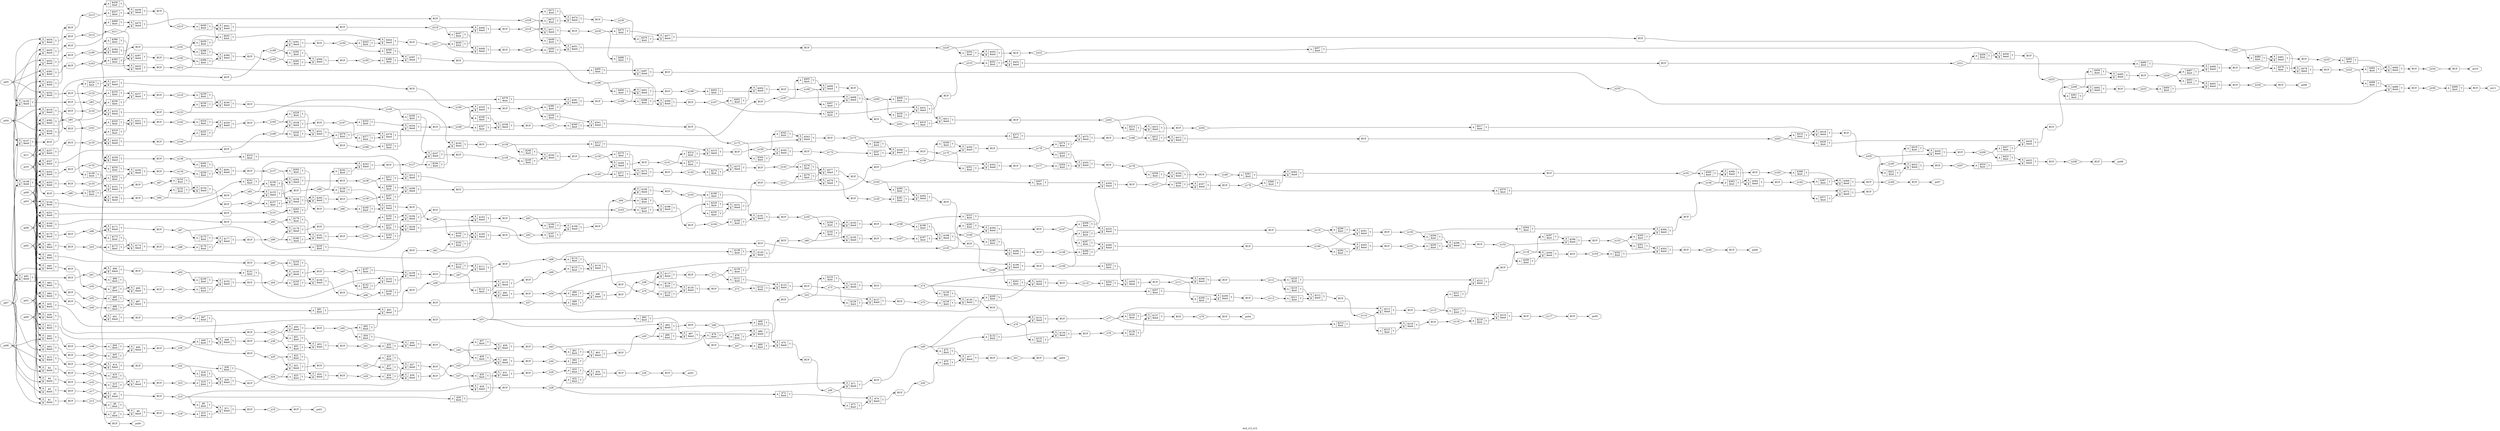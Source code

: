 digraph "mul_i12_o12" {
label="mul_i12_o12";
rankdir="LR";
remincross=true;
n491 [ shape=diamond, label="n236", color="black", fontcolor="black" ];
n492 [ shape=diamond, label="n235", color="black", fontcolor="black" ];
n493 [ shape=diamond, label="n234", color="black", fontcolor="black" ];
n494 [ shape=diamond, label="n233", color="black", fontcolor="black" ];
n495 [ shape=diamond, label="n232", color="black", fontcolor="black" ];
n496 [ shape=diamond, label="n231", color="black", fontcolor="black" ];
n497 [ shape=diamond, label="n230", color="black", fontcolor="black" ];
n498 [ shape=diamond, label="n229", color="black", fontcolor="black" ];
n499 [ shape=diamond, label="n228", color="black", fontcolor="black" ];
n500 [ shape=diamond, label="n227", color="black", fontcolor="black" ];
n501 [ shape=diamond, label="n226", color="black", fontcolor="black" ];
n502 [ shape=diamond, label="n225", color="black", fontcolor="black" ];
n503 [ shape=diamond, label="n224", color="black", fontcolor="black" ];
n504 [ shape=diamond, label="n223", color="black", fontcolor="black" ];
n505 [ shape=diamond, label="n222", color="black", fontcolor="black" ];
n506 [ shape=diamond, label="n221", color="black", fontcolor="black" ];
n507 [ shape=diamond, label="n220", color="black", fontcolor="black" ];
n508 [ shape=diamond, label="n219", color="black", fontcolor="black" ];
n509 [ shape=diamond, label="n218", color="black", fontcolor="black" ];
n510 [ shape=diamond, label="n217", color="black", fontcolor="black" ];
n511 [ shape=diamond, label="n216", color="black", fontcolor="black" ];
n512 [ shape=diamond, label="n215", color="black", fontcolor="black" ];
n513 [ shape=diamond, label="n214", color="black", fontcolor="black" ];
n514 [ shape=diamond, label="n213", color="black", fontcolor="black" ];
n515 [ shape=diamond, label="n212", color="black", fontcolor="black" ];
n516 [ shape=diamond, label="n211", color="black", fontcolor="black" ];
n517 [ shape=diamond, label="n210", color="black", fontcolor="black" ];
n518 [ shape=diamond, label="n209", color="black", fontcolor="black" ];
n519 [ shape=diamond, label="n208", color="black", fontcolor="black" ];
n520 [ shape=diamond, label="n207", color="black", fontcolor="black" ];
n521 [ shape=diamond, label="n206", color="black", fontcolor="black" ];
n522 [ shape=diamond, label="n205", color="black", fontcolor="black" ];
n523 [ shape=diamond, label="n204", color="black", fontcolor="black" ];
n524 [ shape=diamond, label="n203", color="black", fontcolor="black" ];
n525 [ shape=diamond, label="n202", color="black", fontcolor="black" ];
n526 [ shape=diamond, label="n201", color="black", fontcolor="black" ];
n527 [ shape=diamond, label="n200", color="black", fontcolor="black" ];
n528 [ shape=diamond, label="n199", color="black", fontcolor="black" ];
n529 [ shape=diamond, label="n198", color="black", fontcolor="black" ];
n530 [ shape=diamond, label="n197", color="black", fontcolor="black" ];
n531 [ shape=diamond, label="n196", color="black", fontcolor="black" ];
n532 [ shape=diamond, label="n195", color="black", fontcolor="black" ];
n533 [ shape=diamond, label="n194", color="black", fontcolor="black" ];
n534 [ shape=diamond, label="n193", color="black", fontcolor="black" ];
n535 [ shape=diamond, label="n192", color="black", fontcolor="black" ];
n536 [ shape=diamond, label="n191", color="black", fontcolor="black" ];
n537 [ shape=diamond, label="n190", color="black", fontcolor="black" ];
n538 [ shape=diamond, label="n189", color="black", fontcolor="black" ];
n539 [ shape=diamond, label="n188", color="black", fontcolor="black" ];
n540 [ shape=diamond, label="n187", color="black", fontcolor="black" ];
n541 [ shape=diamond, label="n186", color="black", fontcolor="black" ];
n542 [ shape=diamond, label="n185", color="black", fontcolor="black" ];
n543 [ shape=diamond, label="n184", color="black", fontcolor="black" ];
n544 [ shape=diamond, label="n183", color="black", fontcolor="black" ];
n545 [ shape=diamond, label="n182", color="black", fontcolor="black" ];
n546 [ shape=diamond, label="n181", color="black", fontcolor="black" ];
n547 [ shape=diamond, label="n180", color="black", fontcolor="black" ];
n548 [ shape=diamond, label="n179", color="black", fontcolor="black" ];
n549 [ shape=diamond, label="n178", color="black", fontcolor="black" ];
n550 [ shape=diamond, label="n177", color="black", fontcolor="black" ];
n551 [ shape=diamond, label="n176", color="black", fontcolor="black" ];
n552 [ shape=diamond, label="n175", color="black", fontcolor="black" ];
n553 [ shape=diamond, label="n174", color="black", fontcolor="black" ];
n554 [ shape=diamond, label="n173", color="black", fontcolor="black" ];
n555 [ shape=diamond, label="n172", color="black", fontcolor="black" ];
n556 [ shape=diamond, label="n171", color="black", fontcolor="black" ];
n557 [ shape=diamond, label="n170", color="black", fontcolor="black" ];
n558 [ shape=diamond, label="n169", color="black", fontcolor="black" ];
n559 [ shape=diamond, label="n168", color="black", fontcolor="black" ];
n560 [ shape=diamond, label="n167", color="black", fontcolor="black" ];
n561 [ shape=diamond, label="n166", color="black", fontcolor="black" ];
n562 [ shape=diamond, label="n165", color="black", fontcolor="black" ];
n563 [ shape=diamond, label="n164", color="black", fontcolor="black" ];
n564 [ shape=diamond, label="n163", color="black", fontcolor="black" ];
n565 [ shape=diamond, label="n162", color="black", fontcolor="black" ];
n566 [ shape=diamond, label="n161", color="black", fontcolor="black" ];
n567 [ shape=diamond, label="n160", color="black", fontcolor="black" ];
n568 [ shape=diamond, label="n159", color="black", fontcolor="black" ];
n569 [ shape=diamond, label="n158", color="black", fontcolor="black" ];
n570 [ shape=diamond, label="n157", color="black", fontcolor="black" ];
n571 [ shape=diamond, label="n156", color="black", fontcolor="black" ];
n572 [ shape=diamond, label="n155", color="black", fontcolor="black" ];
n573 [ shape=diamond, label="n154", color="black", fontcolor="black" ];
n574 [ shape=diamond, label="n153", color="black", fontcolor="black" ];
n575 [ shape=diamond, label="n152", color="black", fontcolor="black" ];
n576 [ shape=diamond, label="n151", color="black", fontcolor="black" ];
n577 [ shape=diamond, label="n150", color="black", fontcolor="black" ];
n578 [ shape=diamond, label="n149", color="black", fontcolor="black" ];
n579 [ shape=diamond, label="n148", color="black", fontcolor="black" ];
n580 [ shape=diamond, label="n147", color="black", fontcolor="black" ];
n581 [ shape=diamond, label="n146", color="black", fontcolor="black" ];
n582 [ shape=diamond, label="n145", color="black", fontcolor="black" ];
n583 [ shape=diamond, label="n144", color="black", fontcolor="black" ];
n584 [ shape=diamond, label="n143", color="black", fontcolor="black" ];
n585 [ shape=diamond, label="n142", color="black", fontcolor="black" ];
n586 [ shape=diamond, label="n141", color="black", fontcolor="black" ];
n587 [ shape=diamond, label="n140", color="black", fontcolor="black" ];
n588 [ shape=diamond, label="n139", color="black", fontcolor="black" ];
n589 [ shape=diamond, label="n138", color="black", fontcolor="black" ];
n590 [ shape=diamond, label="n137", color="black", fontcolor="black" ];
n591 [ shape=diamond, label="n136", color="black", fontcolor="black" ];
n592 [ shape=diamond, label="n135", color="black", fontcolor="black" ];
n593 [ shape=diamond, label="n134", color="black", fontcolor="black" ];
n594 [ shape=diamond, label="n133", color="black", fontcolor="black" ];
n595 [ shape=diamond, label="n132", color="black", fontcolor="black" ];
n596 [ shape=diamond, label="n131", color="black", fontcolor="black" ];
n597 [ shape=diamond, label="n130", color="black", fontcolor="black" ];
n598 [ shape=diamond, label="n129", color="black", fontcolor="black" ];
n599 [ shape=diamond, label="n128", color="black", fontcolor="black" ];
n600 [ shape=diamond, label="n127", color="black", fontcolor="black" ];
n601 [ shape=diamond, label="n126", color="black", fontcolor="black" ];
n602 [ shape=diamond, label="n125", color="black", fontcolor="black" ];
n603 [ shape=diamond, label="n124", color="black", fontcolor="black" ];
n604 [ shape=diamond, label="n123", color="black", fontcolor="black" ];
n605 [ shape=diamond, label="n122", color="black", fontcolor="black" ];
n606 [ shape=diamond, label="n121", color="black", fontcolor="black" ];
n607 [ shape=diamond, label="n120", color="black", fontcolor="black" ];
n608 [ shape=diamond, label="n119", color="black", fontcolor="black" ];
n609 [ shape=diamond, label="n118", color="black", fontcolor="black" ];
n610 [ shape=diamond, label="n117", color="black", fontcolor="black" ];
n611 [ shape=diamond, label="n116", color="black", fontcolor="black" ];
n612 [ shape=diamond, label="n115", color="black", fontcolor="black" ];
n613 [ shape=diamond, label="n114", color="black", fontcolor="black" ];
n614 [ shape=diamond, label="n113", color="black", fontcolor="black" ];
n615 [ shape=diamond, label="n112", color="black", fontcolor="black" ];
n616 [ shape=diamond, label="n111", color="black", fontcolor="black" ];
n617 [ shape=diamond, label="n110", color="black", fontcolor="black" ];
n618 [ shape=diamond, label="n109", color="black", fontcolor="black" ];
n619 [ shape=diamond, label="n108", color="black", fontcolor="black" ];
n620 [ shape=diamond, label="n107", color="black", fontcolor="black" ];
n621 [ shape=diamond, label="n106", color="black", fontcolor="black" ];
n622 [ shape=diamond, label="n105", color="black", fontcolor="black" ];
n623 [ shape=diamond, label="n104", color="black", fontcolor="black" ];
n624 [ shape=diamond, label="n103", color="black", fontcolor="black" ];
n625 [ shape=diamond, label="n102", color="black", fontcolor="black" ];
n626 [ shape=diamond, label="n101", color="black", fontcolor="black" ];
n627 [ shape=diamond, label="n100", color="black", fontcolor="black" ];
n628 [ shape=diamond, label="n99", color="black", fontcolor="black" ];
n629 [ shape=diamond, label="n98", color="black", fontcolor="black" ];
n630 [ shape=diamond, label="n97", color="black", fontcolor="black" ];
n631 [ shape=diamond, label="n96", color="black", fontcolor="black" ];
n632 [ shape=diamond, label="n95", color="black", fontcolor="black" ];
n633 [ shape=diamond, label="n94", color="black", fontcolor="black" ];
n634 [ shape=diamond, label="n93", color="black", fontcolor="black" ];
n635 [ shape=diamond, label="n92", color="black", fontcolor="black" ];
n636 [ shape=diamond, label="n91", color="black", fontcolor="black" ];
n637 [ shape=diamond, label="n90", color="black", fontcolor="black" ];
n638 [ shape=diamond, label="n89", color="black", fontcolor="black" ];
n639 [ shape=diamond, label="n88", color="black", fontcolor="black" ];
n640 [ shape=diamond, label="n87", color="black", fontcolor="black" ];
n641 [ shape=diamond, label="n86", color="black", fontcolor="black" ];
n642 [ shape=diamond, label="n85", color="black", fontcolor="black" ];
n643 [ shape=diamond, label="n84", color="black", fontcolor="black" ];
n644 [ shape=diamond, label="n83", color="black", fontcolor="black" ];
n645 [ shape=diamond, label="n82", color="black", fontcolor="black" ];
n646 [ shape=diamond, label="n81", color="black", fontcolor="black" ];
n647 [ shape=diamond, label="n80", color="black", fontcolor="black" ];
n648 [ shape=diamond, label="n79", color="black", fontcolor="black" ];
n649 [ shape=diamond, label="n78", color="black", fontcolor="black" ];
n650 [ shape=diamond, label="n77", color="black", fontcolor="black" ];
n651 [ shape=diamond, label="n76", color="black", fontcolor="black" ];
n652 [ shape=diamond, label="n75", color="black", fontcolor="black" ];
n653 [ shape=diamond, label="n74", color="black", fontcolor="black" ];
n654 [ shape=diamond, label="n73", color="black", fontcolor="black" ];
n655 [ shape=diamond, label="n72", color="black", fontcolor="black" ];
n656 [ shape=diamond, label="n71", color="black", fontcolor="black" ];
n657 [ shape=diamond, label="n70", color="black", fontcolor="black" ];
n658 [ shape=diamond, label="n69", color="black", fontcolor="black" ];
n659 [ shape=diamond, label="n68", color="black", fontcolor="black" ];
n660 [ shape=diamond, label="n67", color="black", fontcolor="black" ];
n661 [ shape=diamond, label="n66", color="black", fontcolor="black" ];
n662 [ shape=diamond, label="n65", color="black", fontcolor="black" ];
n663 [ shape=diamond, label="n64", color="black", fontcolor="black" ];
n664 [ shape=diamond, label="n63", color="black", fontcolor="black" ];
n665 [ shape=diamond, label="n62", color="black", fontcolor="black" ];
n666 [ shape=diamond, label="n61", color="black", fontcolor="black" ];
n667 [ shape=diamond, label="n60", color="black", fontcolor="black" ];
n668 [ shape=diamond, label="n59", color="black", fontcolor="black" ];
n669 [ shape=diamond, label="n58", color="black", fontcolor="black" ];
n670 [ shape=diamond, label="n57", color="black", fontcolor="black" ];
n671 [ shape=diamond, label="n56", color="black", fontcolor="black" ];
n672 [ shape=diamond, label="n55", color="black", fontcolor="black" ];
n673 [ shape=diamond, label="n54", color="black", fontcolor="black" ];
n674 [ shape=diamond, label="n53", color="black", fontcolor="black" ];
n675 [ shape=diamond, label="n52", color="black", fontcolor="black" ];
n676 [ shape=diamond, label="n51", color="black", fontcolor="black" ];
n677 [ shape=diamond, label="n50", color="black", fontcolor="black" ];
n678 [ shape=diamond, label="n49", color="black", fontcolor="black" ];
n679 [ shape=diamond, label="n48", color="black", fontcolor="black" ];
n680 [ shape=diamond, label="n47", color="black", fontcolor="black" ];
n681 [ shape=diamond, label="n46", color="black", fontcolor="black" ];
n682 [ shape=diamond, label="n45", color="black", fontcolor="black" ];
n683 [ shape=diamond, label="n44", color="black", fontcolor="black" ];
n684 [ shape=diamond, label="n43", color="black", fontcolor="black" ];
n685 [ shape=diamond, label="n42", color="black", fontcolor="black" ];
n686 [ shape=diamond, label="n41", color="black", fontcolor="black" ];
n687 [ shape=diamond, label="n40", color="black", fontcolor="black" ];
n688 [ shape=diamond, label="n39", color="black", fontcolor="black" ];
n689 [ shape=diamond, label="n38", color="black", fontcolor="black" ];
n690 [ shape=diamond, label="n37", color="black", fontcolor="black" ];
n691 [ shape=diamond, label="n36", color="black", fontcolor="black" ];
n692 [ shape=diamond, label="n35", color="black", fontcolor="black" ];
n693 [ shape=diamond, label="n34", color="black", fontcolor="black" ];
n694 [ shape=diamond, label="n33", color="black", fontcolor="black" ];
n695 [ shape=diamond, label="n32", color="black", fontcolor="black" ];
n696 [ shape=diamond, label="n31", color="black", fontcolor="black" ];
n697 [ shape=diamond, label="n30", color="black", fontcolor="black" ];
n698 [ shape=diamond, label="n29", color="black", fontcolor="black" ];
n699 [ shape=diamond, label="n28", color="black", fontcolor="black" ];
n700 [ shape=diamond, label="n27", color="black", fontcolor="black" ];
n701 [ shape=diamond, label="n26", color="black", fontcolor="black" ];
n702 [ shape=diamond, label="n25", color="black", fontcolor="black" ];
n703 [ shape=diamond, label="n24", color="black", fontcolor="black" ];
n704 [ shape=diamond, label="n23", color="black", fontcolor="black" ];
n705 [ shape=diamond, label="n22", color="black", fontcolor="black" ];
n706 [ shape=diamond, label="n21", color="black", fontcolor="black" ];
n707 [ shape=diamond, label="n20", color="black", fontcolor="black" ];
n708 [ shape=diamond, label="n19", color="black", fontcolor="black" ];
n709 [ shape=diamond, label="n18", color="black", fontcolor="black" ];
n710 [ shape=diamond, label="n17", color="black", fontcolor="black" ];
n711 [ shape=diamond, label="n16", color="black", fontcolor="black" ];
n712 [ shape=diamond, label="n15", color="black", fontcolor="black" ];
n713 [ shape=diamond, label="n14", color="black", fontcolor="black" ];
n714 [ shape=diamond, label="n13", color="black", fontcolor="black" ];
n715 [ shape=octagon, label="po11", color="black", fontcolor="black" ];
n716 [ shape=octagon, label="po10", color="black", fontcolor="black" ];
n717 [ shape=octagon, label="po09", color="black", fontcolor="black" ];
n718 [ shape=octagon, label="po08", color="black", fontcolor="black" ];
n719 [ shape=octagon, label="po07", color="black", fontcolor="black" ];
n720 [ shape=octagon, label="po06", color="black", fontcolor="black" ];
n721 [ shape=octagon, label="po05", color="black", fontcolor="black" ];
n722 [ shape=octagon, label="po04", color="black", fontcolor="black" ];
n723 [ shape=octagon, label="po03", color="black", fontcolor="black" ];
n724 [ shape=octagon, label="po02", color="black", fontcolor="black" ];
n725 [ shape=octagon, label="po01", color="black", fontcolor="black" ];
n726 [ shape=octagon, label="po00", color="black", fontcolor="black" ];
n727 [ shape=octagon, label="pi11", color="black", fontcolor="black" ];
n728 [ shape=octagon, label="pi10", color="black", fontcolor="black" ];
n729 [ shape=octagon, label="pi09", color="black", fontcolor="black" ];
n730 [ shape=octagon, label="pi08", color="black", fontcolor="black" ];
n731 [ shape=octagon, label="pi07", color="black", fontcolor="black" ];
n732 [ shape=octagon, label="pi06", color="black", fontcolor="black" ];
n733 [ shape=octagon, label="pi05", color="black", fontcolor="black" ];
n734 [ shape=octagon, label="pi04", color="black", fontcolor="black" ];
n735 [ shape=octagon, label="pi03", color="black", fontcolor="black" ];
n736 [ shape=octagon, label="pi02", color="black", fontcolor="black" ];
n737 [ shape=octagon, label="pi01", color="black", fontcolor="black" ];
n738 [ shape=octagon, label="pi00", color="black", fontcolor="black" ];
c741 [ shape=record, label="{{<p739> A}|$490\n$not|{<p740> Y}}" ];
c743 [ shape=record, label="{{<p739> A|<p742> B}|$489\n$and|{<p740> Y}}" ];
c744 [ shape=record, label="{{<p739> A}|$488\n$not|{<p740> Y}}" ];
c745 [ shape=record, label="{{<p739> A|<p742> B}|$487\n$and|{<p740> Y}}" ];
c746 [ shape=record, label="{{<p739> A}|$486\n$not|{<p740> Y}}" ];
c747 [ shape=record, label="{{<p739> A}|$485\n$not|{<p740> Y}}" ];
c748 [ shape=record, label="{{<p739> A|<p742> B}|$484\n$and|{<p740> Y}}" ];
c749 [ shape=record, label="{{<p739> A}|$483\n$not|{<p740> Y}}" ];
c750 [ shape=record, label="{{<p739> A}|$482\n$not|{<p740> Y}}" ];
c751 [ shape=record, label="{{<p739> A|<p742> B}|$481\n$and|{<p740> Y}}" ];
c752 [ shape=record, label="{{<p739> A}|$480\n$not|{<p740> Y}}" ];
c753 [ shape=record, label="{{<p739> A|<p742> B}|$479\n$and|{<p740> Y}}" ];
c754 [ shape=record, label="{{<p739> A}|$478\n$not|{<p740> Y}}" ];
c755 [ shape=record, label="{{<p739> A|<p742> B}|$477\n$and|{<p740> Y}}" ];
c756 [ shape=record, label="{{<p739> A}|$476\n$not|{<p740> Y}}" ];
c757 [ shape=record, label="{{<p739> A}|$475\n$not|{<p740> Y}}" ];
c758 [ shape=record, label="{{<p739> A|<p742> B}|$474\n$and|{<p740> Y}}" ];
c759 [ shape=record, label="{{<p739> A}|$473\n$not|{<p740> Y}}" ];
c760 [ shape=record, label="{{<p739> A}|$472\n$not|{<p740> Y}}" ];
c761 [ shape=record, label="{{<p739> A|<p742> B}|$471\n$and|{<p740> Y}}" ];
c762 [ shape=record, label="{{<p739> A|<p742> B}|$470\n$and|{<p740> Y}}" ];
c763 [ shape=record, label="{{<p739> A}|$469\n$not|{<p740> Y}}" ];
c764 [ shape=record, label="{{<p739> A|<p742> B}|$468\n$and|{<p740> Y}}" ];
c765 [ shape=record, label="{{<p739> A}|$467\n$not|{<p740> Y}}" ];
c766 [ shape=record, label="{{<p739> A}|$466\n$not|{<p740> Y}}" ];
c767 [ shape=record, label="{{<p739> A|<p742> B}|$465\n$and|{<p740> Y}}" ];
c768 [ shape=record, label="{{<p739> A}|$464\n$not|{<p740> Y}}" ];
c769 [ shape=record, label="{{<p739> A}|$463\n$not|{<p740> Y}}" ];
c770 [ shape=record, label="{{<p739> A|<p742> B}|$462\n$and|{<p740> Y}}" ];
c771 [ shape=record, label="{{<p739> A}|$461\n$not|{<p740> Y}}" ];
c772 [ shape=record, label="{{<p739> A|<p742> B}|$460\n$and|{<p740> Y}}" ];
c773 [ shape=record, label="{{<p739> A}|$459\n$not|{<p740> Y}}" ];
c774 [ shape=record, label="{{<p739> A|<p742> B}|$458\n$and|{<p740> Y}}" ];
c775 [ shape=record, label="{{<p739> A}|$457\n$not|{<p740> Y}}" ];
c776 [ shape=record, label="{{<p739> A}|$456\n$not|{<p740> Y}}" ];
c777 [ shape=record, label="{{<p739> A|<p742> B}|$455\n$and|{<p740> Y}}" ];
c778 [ shape=record, label="{{<p739> A}|$454\n$not|{<p740> Y}}" ];
c779 [ shape=record, label="{{<p739> A|<p742> B}|$453\n$and|{<p740> Y}}" ];
c780 [ shape=record, label="{{<p739> A}|$452\n$not|{<p740> Y}}" ];
c781 [ shape=record, label="{{<p739> A|<p742> B}|$451\n$and|{<p740> Y}}" ];
c782 [ shape=record, label="{{<p739> A}|$450\n$not|{<p740> Y}}" ];
c783 [ shape=record, label="{{<p739> A}|$449\n$not|{<p740> Y}}" ];
c784 [ shape=record, label="{{<p739> A|<p742> B}|$448\n$and|{<p740> Y}}" ];
c785 [ shape=record, label="{{<p739> A}|$447\n$not|{<p740> Y}}" ];
c786 [ shape=record, label="{{<p739> A|<p742> B}|$446\n$and|{<p740> Y}}" ];
c787 [ shape=record, label="{{<p739> A}|$445\n$not|{<p740> Y}}" ];
c788 [ shape=record, label="{{<p739> A|<p742> B}|$444\n$and|{<p740> Y}}" ];
c789 [ shape=record, label="{{<p739> A}|$443\n$not|{<p740> Y}}" ];
c790 [ shape=record, label="{{<p739> A}|$442\n$not|{<p740> Y}}" ];
c791 [ shape=record, label="{{<p739> A|<p742> B}|$441\n$and|{<p740> Y}}" ];
c792 [ shape=record, label="{{<p739> A}|$440\n$not|{<p740> Y}}" ];
c793 [ shape=record, label="{{<p739> A}|$439\n$not|{<p740> Y}}" ];
c794 [ shape=record, label="{{<p739> A|<p742> B}|$438\n$and|{<p740> Y}}" ];
c795 [ shape=record, label="{{<p739> A}|$437\n$not|{<p740> Y}}" ];
c796 [ shape=record, label="{{<p739> A}|$436\n$not|{<p740> Y}}" ];
c797 [ shape=record, label="{{<p739> A|<p742> B}|$435\n$and|{<p740> Y}}" ];
c798 [ shape=record, label="{{<p739> A|<p742> B}|$434\n$and|{<p740> Y}}" ];
c799 [ shape=record, label="{{<p739> A|<p742> B}|$433\n$and|{<p740> Y}}" ];
c800 [ shape=record, label="{{<p739> A|<p742> B}|$432\n$and|{<p740> Y}}" ];
c801 [ shape=record, label="{{<p739> A|<p742> B}|$431\n$and|{<p740> Y}}" ];
c802 [ shape=record, label="{{<p739> A}|$430\n$not|{<p740> Y}}" ];
c803 [ shape=record, label="{{<p739> A}|$429\n$not|{<p740> Y}}" ];
c804 [ shape=record, label="{{<p739> A|<p742> B}|$428\n$and|{<p740> Y}}" ];
c805 [ shape=record, label="{{<p739> A}|$427\n$not|{<p740> Y}}" ];
c806 [ shape=record, label="{{<p739> A}|$426\n$not|{<p740> Y}}" ];
c807 [ shape=record, label="{{<p739> A|<p742> B}|$425\n$and|{<p740> Y}}" ];
c808 [ shape=record, label="{{<p739> A}|$424\n$not|{<p740> Y}}" ];
c809 [ shape=record, label="{{<p739> A}|$423\n$not|{<p740> Y}}" ];
c810 [ shape=record, label="{{<p739> A|<p742> B}|$422\n$and|{<p740> Y}}" ];
c811 [ shape=record, label="{{<p739> A}|$421\n$not|{<p740> Y}}" ];
c812 [ shape=record, label="{{<p739> A|<p742> B}|$420\n$and|{<p740> Y}}" ];
c813 [ shape=record, label="{{<p739> A}|$419\n$not|{<p740> Y}}" ];
c814 [ shape=record, label="{{<p739> A|<p742> B}|$418\n$and|{<p740> Y}}" ];
c815 [ shape=record, label="{{<p739> A}|$417\n$not|{<p740> Y}}" ];
c816 [ shape=record, label="{{<p739> A}|$416\n$not|{<p740> Y}}" ];
c817 [ shape=record, label="{{<p739> A|<p742> B}|$415\n$and|{<p740> Y}}" ];
c818 [ shape=record, label="{{<p739> A}|$414\n$not|{<p740> Y}}" ];
c819 [ shape=record, label="{{<p739> A|<p742> B}|$413\n$and|{<p740> Y}}" ];
c820 [ shape=record, label="{{<p739> A}|$412\n$not|{<p740> Y}}" ];
c821 [ shape=record, label="{{<p739> A|<p742> B}|$411\n$and|{<p740> Y}}" ];
c822 [ shape=record, label="{{<p739> A}|$410\n$not|{<p740> Y}}" ];
c823 [ shape=record, label="{{<p739> A}|$409\n$not|{<p740> Y}}" ];
c824 [ shape=record, label="{{<p739> A|<p742> B}|$408\n$and|{<p740> Y}}" ];
c825 [ shape=record, label="{{<p739> A}|$407\n$not|{<p740> Y}}" ];
c826 [ shape=record, label="{{<p739> A|<p742> B}|$406\n$and|{<p740> Y}}" ];
c827 [ shape=record, label="{{<p739> A}|$405\n$not|{<p740> Y}}" ];
c828 [ shape=record, label="{{<p739> A|<p742> B}|$404\n$and|{<p740> Y}}" ];
c829 [ shape=record, label="{{<p739> A}|$403\n$not|{<p740> Y}}" ];
c830 [ shape=record, label="{{<p739> A}|$402\n$not|{<p740> Y}}" ];
c831 [ shape=record, label="{{<p739> A|<p742> B}|$401\n$and|{<p740> Y}}" ];
c832 [ shape=record, label="{{<p739> A}|$400\n$not|{<p740> Y}}" ];
c833 [ shape=record, label="{{<p739> A|<p742> B}|$399\n$and|{<p740> Y}}" ];
c834 [ shape=record, label="{{<p739> A}|$398\n$not|{<p740> Y}}" ];
c835 [ shape=record, label="{{<p739> A|<p742> B}|$397\n$and|{<p740> Y}}" ];
c836 [ shape=record, label="{{<p739> A}|$396\n$not|{<p740> Y}}" ];
c837 [ shape=record, label="{{<p739> A}|$395\n$not|{<p740> Y}}" ];
c838 [ shape=record, label="{{<p739> A|<p742> B}|$394\n$and|{<p740> Y}}" ];
c839 [ shape=record, label="{{<p739> A}|$393\n$not|{<p740> Y}}" ];
c840 [ shape=record, label="{{<p739> A}|$392\n$not|{<p740> Y}}" ];
c841 [ shape=record, label="{{<p739> A|<p742> B}|$391\n$and|{<p740> Y}}" ];
c842 [ shape=record, label="{{<p739> A|<p742> B}|$390\n$and|{<p740> Y}}" ];
c843 [ shape=record, label="{{<p739> A}|$389\n$not|{<p740> Y}}" ];
c844 [ shape=record, label="{{<p739> A}|$388\n$not|{<p740> Y}}" ];
c845 [ shape=record, label="{{<p739> A|<p742> B}|$387\n$and|{<p740> Y}}" ];
c846 [ shape=record, label="{{<p739> A}|$386\n$not|{<p740> Y}}" ];
c847 [ shape=record, label="{{<p739> A}|$385\n$not|{<p740> Y}}" ];
c848 [ shape=record, label="{{<p739> A|<p742> B}|$384\n$and|{<p740> Y}}" ];
c849 [ shape=record, label="{{<p739> A|<p742> B}|$383\n$and|{<p740> Y}}" ];
c850 [ shape=record, label="{{<p739> A|<p742> B}|$382\n$and|{<p740> Y}}" ];
c851 [ shape=record, label="{{<p739> A|<p742> B}|$381\n$and|{<p740> Y}}" ];
c852 [ shape=record, label="{{<p739> A}|$380\n$not|{<p740> Y}}" ];
c853 [ shape=record, label="{{<p739> A}|$379\n$not|{<p740> Y}}" ];
c854 [ shape=record, label="{{<p739> A|<p742> B}|$378\n$and|{<p740> Y}}" ];
c855 [ shape=record, label="{{<p739> A}|$377\n$not|{<p740> Y}}" ];
c856 [ shape=record, label="{{<p739> A}|$376\n$not|{<p740> Y}}" ];
c857 [ shape=record, label="{{<p739> A|<p742> B}|$375\n$and|{<p740> Y}}" ];
c858 [ shape=record, label="{{<p739> A}|$374\n$not|{<p740> Y}}" ];
c859 [ shape=record, label="{{<p739> A}|$373\n$not|{<p740> Y}}" ];
c860 [ shape=record, label="{{<p739> A|<p742> B}|$372\n$and|{<p740> Y}}" ];
c861 [ shape=record, label="{{<p739> A}|$371\n$not|{<p740> Y}}" ];
c862 [ shape=record, label="{{<p739> A}|$370\n$not|{<p740> Y}}" ];
c863 [ shape=record, label="{{<p739> A|<p742> B}|$369\n$and|{<p740> Y}}" ];
c864 [ shape=record, label="{{<p739> A}|$368\n$not|{<p740> Y}}" ];
c865 [ shape=record, label="{{<p739> A}|$367\n$not|{<p740> Y}}" ];
c866 [ shape=record, label="{{<p739> A|<p742> B}|$366\n$and|{<p740> Y}}" ];
c867 [ shape=record, label="{{<p739> A}|$365\n$not|{<p740> Y}}" ];
c868 [ shape=record, label="{{<p739> A|<p742> B}|$364\n$and|{<p740> Y}}" ];
c869 [ shape=record, label="{{<p739> A}|$363\n$not|{<p740> Y}}" ];
c870 [ shape=record, label="{{<p739> A|<p742> B}|$362\n$and|{<p740> Y}}" ];
c871 [ shape=record, label="{{<p739> A}|$361\n$not|{<p740> Y}}" ];
c872 [ shape=record, label="{{<p739> A}|$360\n$not|{<p740> Y}}" ];
c873 [ shape=record, label="{{<p739> A|<p742> B}|$359\n$and|{<p740> Y}}" ];
c874 [ shape=record, label="{{<p739> A}|$358\n$not|{<p740> Y}}" ];
c875 [ shape=record, label="{{<p739> A|<p742> B}|$357\n$and|{<p740> Y}}" ];
c876 [ shape=record, label="{{<p739> A}|$356\n$not|{<p740> Y}}" ];
c877 [ shape=record, label="{{<p739> A|<p742> B}|$355\n$and|{<p740> Y}}" ];
c878 [ shape=record, label="{{<p739> A}|$354\n$not|{<p740> Y}}" ];
c879 [ shape=record, label="{{<p739> A}|$353\n$not|{<p740> Y}}" ];
c880 [ shape=record, label="{{<p739> A|<p742> B}|$352\n$and|{<p740> Y}}" ];
c881 [ shape=record, label="{{<p739> A}|$351\n$not|{<p740> Y}}" ];
c882 [ shape=record, label="{{<p739> A|<p742> B}|$350\n$and|{<p740> Y}}" ];
c883 [ shape=record, label="{{<p739> A}|$349\n$not|{<p740> Y}}" ];
c884 [ shape=record, label="{{<p739> A|<p742> B}|$348\n$and|{<p740> Y}}" ];
c885 [ shape=record, label="{{<p739> A}|$347\n$not|{<p740> Y}}" ];
c886 [ shape=record, label="{{<p739> A}|$346\n$not|{<p740> Y}}" ];
c887 [ shape=record, label="{{<p739> A|<p742> B}|$345\n$and|{<p740> Y}}" ];
c888 [ shape=record, label="{{<p739> A}|$344\n$not|{<p740> Y}}" ];
c889 [ shape=record, label="{{<p739> A|<p742> B}|$343\n$and|{<p740> Y}}" ];
c890 [ shape=record, label="{{<p739> A}|$342\n$not|{<p740> Y}}" ];
c891 [ shape=record, label="{{<p739> A|<p742> B}|$341\n$and|{<p740> Y}}" ];
c892 [ shape=record, label="{{<p739> A}|$340\n$not|{<p740> Y}}" ];
c893 [ shape=record, label="{{<p739> A}|$339\n$not|{<p740> Y}}" ];
c894 [ shape=record, label="{{<p739> A|<p742> B}|$338\n$and|{<p740> Y}}" ];
c895 [ shape=record, label="{{<p739> A}|$337\n$not|{<p740> Y}}" ];
c896 [ shape=record, label="{{<p739> A}|$336\n$not|{<p740> Y}}" ];
c897 [ shape=record, label="{{<p739> A|<p742> B}|$335\n$and|{<p740> Y}}" ];
c898 [ shape=record, label="{{<p739> A|<p742> B}|$334\n$and|{<p740> Y}}" ];
c899 [ shape=record, label="{{<p739> A}|$333\n$not|{<p740> Y}}" ];
c900 [ shape=record, label="{{<p739> A}|$332\n$not|{<p740> Y}}" ];
c901 [ shape=record, label="{{<p739> A|<p742> B}|$331\n$and|{<p740> Y}}" ];
c902 [ shape=record, label="{{<p739> A}|$330\n$not|{<p740> Y}}" ];
c903 [ shape=record, label="{{<p739> A}|$329\n$not|{<p740> Y}}" ];
c904 [ shape=record, label="{{<p739> A|<p742> B}|$328\n$and|{<p740> Y}}" ];
c905 [ shape=record, label="{{<p739> A|<p742> B}|$327\n$and|{<p740> Y}}" ];
c906 [ shape=record, label="{{<p739> A|<p742> B}|$326\n$and|{<p740> Y}}" ];
c907 [ shape=record, label="{{<p739> A}|$325\n$not|{<p740> Y}}" ];
c908 [ shape=record, label="{{<p739> A}|$324\n$not|{<p740> Y}}" ];
c909 [ shape=record, label="{{<p739> A|<p742> B}|$323\n$and|{<p740> Y}}" ];
c910 [ shape=record, label="{{<p739> A|<p742> B}|$322\n$and|{<p740> Y}}" ];
c911 [ shape=record, label="{{<p739> A|<p742> B}|$321\n$and|{<p740> Y}}" ];
c912 [ shape=record, label="{{<p739> A}|$320\n$not|{<p740> Y}}" ];
c913 [ shape=record, label="{{<p739> A}|$319\n$not|{<p740> Y}}" ];
c914 [ shape=record, label="{{<p739> A|<p742> B}|$318\n$and|{<p740> Y}}" ];
c915 [ shape=record, label="{{<p739> A|<p742> B}|$317\n$and|{<p740> Y}}" ];
c916 [ shape=record, label="{{<p739> A}|$316\n$not|{<p740> Y}}" ];
c917 [ shape=record, label="{{<p739> A|<p742> B}|$315\n$and|{<p740> Y}}" ];
c918 [ shape=record, label="{{<p739> A}|$314\n$not|{<p740> Y}}" ];
c919 [ shape=record, label="{{<p739> A}|$313\n$not|{<p740> Y}}" ];
c920 [ shape=record, label="{{<p739> A|<p742> B}|$312\n$and|{<p740> Y}}" ];
c921 [ shape=record, label="{{<p739> A}|$311\n$not|{<p740> Y}}" ];
c922 [ shape=record, label="{{<p739> A}|$310\n$not|{<p740> Y}}" ];
c923 [ shape=record, label="{{<p739> A|<p742> B}|$309\n$and|{<p740> Y}}" ];
c924 [ shape=record, label="{{<p739> A}|$308\n$not|{<p740> Y}}" ];
c925 [ shape=record, label="{{<p739> A}|$307\n$not|{<p740> Y}}" ];
c926 [ shape=record, label="{{<p739> A|<p742> B}|$306\n$and|{<p740> Y}}" ];
c927 [ shape=record, label="{{<p739> A}|$305\n$not|{<p740> Y}}" ];
c928 [ shape=record, label="{{<p739> A}|$304\n$not|{<p740> Y}}" ];
c929 [ shape=record, label="{{<p739> A|<p742> B}|$303\n$and|{<p740> Y}}" ];
c930 [ shape=record, label="{{<p739> A}|$302\n$not|{<p740> Y}}" ];
c931 [ shape=record, label="{{<p739> A}|$301\n$not|{<p740> Y}}" ];
c932 [ shape=record, label="{{<p739> A|<p742> B}|$300\n$and|{<p740> Y}}" ];
c933 [ shape=record, label="{{<p739> A}|$299\n$not|{<p740> Y}}" ];
c934 [ shape=record, label="{{<p739> A|<p742> B}|$298\n$and|{<p740> Y}}" ];
c935 [ shape=record, label="{{<p739> A}|$297\n$not|{<p740> Y}}" ];
c936 [ shape=record, label="{{<p739> A|<p742> B}|$296\n$and|{<p740> Y}}" ];
c937 [ shape=record, label="{{<p739> A}|$295\n$not|{<p740> Y}}" ];
c938 [ shape=record, label="{{<p739> A}|$294\n$not|{<p740> Y}}" ];
c939 [ shape=record, label="{{<p739> A|<p742> B}|$293\n$and|{<p740> Y}}" ];
c940 [ shape=record, label="{{<p739> A}|$292\n$not|{<p740> Y}}" ];
c941 [ shape=record, label="{{<p739> A|<p742> B}|$291\n$and|{<p740> Y}}" ];
c942 [ shape=record, label="{{<p739> A}|$290\n$not|{<p740> Y}}" ];
c943 [ shape=record, label="{{<p739> A|<p742> B}|$289\n$and|{<p740> Y}}" ];
c944 [ shape=record, label="{{<p739> A}|$288\n$not|{<p740> Y}}" ];
c945 [ shape=record, label="{{<p739> A}|$287\n$not|{<p740> Y}}" ];
c946 [ shape=record, label="{{<p739> A|<p742> B}|$286\n$and|{<p740> Y}}" ];
c947 [ shape=record, label="{{<p739> A}|$285\n$not|{<p740> Y}}" ];
c948 [ shape=record, label="{{<p739> A|<p742> B}|$284\n$and|{<p740> Y}}" ];
c949 [ shape=record, label="{{<p739> A}|$283\n$not|{<p740> Y}}" ];
c950 [ shape=record, label="{{<p739> A|<p742> B}|$282\n$and|{<p740> Y}}" ];
c951 [ shape=record, label="{{<p739> A}|$281\n$not|{<p740> Y}}" ];
c952 [ shape=record, label="{{<p739> A}|$280\n$not|{<p740> Y}}" ];
c953 [ shape=record, label="{{<p739> A|<p742> B}|$279\n$and|{<p740> Y}}" ];
c954 [ shape=record, label="{{<p739> A}|$278\n$not|{<p740> Y}}" ];
c955 [ shape=record, label="{{<p739> A|<p742> B}|$277\n$and|{<p740> Y}}" ];
c956 [ shape=record, label="{{<p739> A}|$276\n$not|{<p740> Y}}" ];
c957 [ shape=record, label="{{<p739> A|<p742> B}|$275\n$and|{<p740> Y}}" ];
c958 [ shape=record, label="{{<p739> A}|$274\n$not|{<p740> Y}}" ];
c959 [ shape=record, label="{{<p739> A}|$273\n$not|{<p740> Y}}" ];
c960 [ shape=record, label="{{<p739> A|<p742> B}|$272\n$and|{<p740> Y}}" ];
c961 [ shape=record, label="{{<p739> A}|$271\n$not|{<p740> Y}}" ];
c962 [ shape=record, label="{{<p739> A}|$270\n$not|{<p740> Y}}" ];
c963 [ shape=record, label="{{<p739> A|<p742> B}|$269\n$and|{<p740> Y}}" ];
c964 [ shape=record, label="{{<p739> A|<p742> B}|$268\n$and|{<p740> Y}}" ];
c965 [ shape=record, label="{{<p739> A}|$267\n$not|{<p740> Y}}" ];
c966 [ shape=record, label="{{<p739> A}|$266\n$not|{<p740> Y}}" ];
c967 [ shape=record, label="{{<p739> A|<p742> B}|$265\n$and|{<p740> Y}}" ];
c968 [ shape=record, label="{{<p739> A}|$264\n$not|{<p740> Y}}" ];
c969 [ shape=record, label="{{<p739> A}|$263\n$not|{<p740> Y}}" ];
c970 [ shape=record, label="{{<p739> A|<p742> B}|$262\n$and|{<p740> Y}}" ];
c971 [ shape=record, label="{{<p739> A|<p742> B}|$261\n$and|{<p740> Y}}" ];
c972 [ shape=record, label="{{<p739> A}|$260\n$not|{<p740> Y}}" ];
c973 [ shape=record, label="{{<p739> A}|$259\n$not|{<p740> Y}}" ];
c974 [ shape=record, label="{{<p739> A|<p742> B}|$258\n$and|{<p740> Y}}" ];
c975 [ shape=record, label="{{<p739> A|<p742> B}|$257\n$and|{<p740> Y}}" ];
c976 [ shape=record, label="{{<p739> A|<p742> B}|$256\n$and|{<p740> Y}}" ];
c977 [ shape=record, label="{{<p739> A}|$255\n$not|{<p740> Y}}" ];
c978 [ shape=record, label="{{<p739> A}|$254\n$not|{<p740> Y}}" ];
c979 [ shape=record, label="{{<p739> A|<p742> B}|$253\n$and|{<p740> Y}}" ];
c980 [ shape=record, label="{{<p739> A|<p742> B}|$252\n$and|{<p740> Y}}" ];
c981 [ shape=record, label="{{<p739> A|<p742> B}|$251\n$and|{<p740> Y}}" ];
c982 [ shape=record, label="{{<p739> A|<p742> B}|$250\n$and|{<p740> Y}}" ];
c983 [ shape=record, label="{{<p739> A}|$249\n$not|{<p740> Y}}" ];
c984 [ shape=record, label="{{<p739> A}|$248\n$not|{<p740> Y}}" ];
c985 [ shape=record, label="{{<p739> A|<p742> B}|$247\n$and|{<p740> Y}}" ];
c986 [ shape=record, label="{{<p739> A}|$246\n$not|{<p740> Y}}" ];
c987 [ shape=record, label="{{<p739> A|<p742> B}|$245\n$and|{<p740> Y}}" ];
c988 [ shape=record, label="{{<p739> A}|$244\n$not|{<p740> Y}}" ];
c989 [ shape=record, label="{{<p739> A|<p742> B}|$243\n$and|{<p740> Y}}" ];
c990 [ shape=record, label="{{<p739> A}|$242\n$not|{<p740> Y}}" ];
c991 [ shape=record, label="{{<p739> A}|$241\n$not|{<p740> Y}}" ];
c992 [ shape=record, label="{{<p739> A|<p742> B}|$240\n$and|{<p740> Y}}" ];
c993 [ shape=record, label="{{<p739> A}|$239\n$not|{<p740> Y}}" ];
c994 [ shape=record, label="{{<p739> A}|$238\n$not|{<p740> Y}}" ];
c995 [ shape=record, label="{{<p739> A|<p742> B}|$237\n$and|{<p740> Y}}" ];
c996 [ shape=record, label="{{<p739> A}|$236\n$not|{<p740> Y}}" ];
c997 [ shape=record, label="{{<p739> A}|$235\n$not|{<p740> Y}}" ];
c998 [ shape=record, label="{{<p739> A|<p742> B}|$234\n$and|{<p740> Y}}" ];
c999 [ shape=record, label="{{<p739> A|<p742> B}|$233\n$and|{<p740> Y}}" ];
c1000 [ shape=record, label="{{<p739> A|<p742> B}|$232\n$and|{<p740> Y}}" ];
c1001 [ shape=record, label="{{<p739> A|<p742> B}|$231\n$and|{<p740> Y}}" ];
c1002 [ shape=record, label="{{<p739> A}|$230\n$not|{<p740> Y}}" ];
c1003 [ shape=record, label="{{<p739> A}|$229\n$not|{<p740> Y}}" ];
c1004 [ shape=record, label="{{<p739> A|<p742> B}|$228\n$and|{<p740> Y}}" ];
c1005 [ shape=record, label="{{<p739> A}|$227\n$not|{<p740> Y}}" ];
c1006 [ shape=record, label="{{<p739> A}|$226\n$not|{<p740> Y}}" ];
c1007 [ shape=record, label="{{<p739> A|<p742> B}|$225\n$and|{<p740> Y}}" ];
c1008 [ shape=record, label="{{<p739> A}|$224\n$not|{<p740> Y}}" ];
c1009 [ shape=record, label="{{<p739> A}|$223\n$not|{<p740> Y}}" ];
c1010 [ shape=record, label="{{<p739> A|<p742> B}|$222\n$and|{<p740> Y}}" ];
c1011 [ shape=record, label="{{<p739> A}|$221\n$not|{<p740> Y}}" ];
c1012 [ shape=record, label="{{<p739> A}|$220\n$not|{<p740> Y}}" ];
c1013 [ shape=record, label="{{<p739> A|<p742> B}|$219\n$and|{<p740> Y}}" ];
c1014 [ shape=record, label="{{<p739> A}|$218\n$not|{<p740> Y}}" ];
c1015 [ shape=record, label="{{<p739> A}|$217\n$not|{<p740> Y}}" ];
c1016 [ shape=record, label="{{<p739> A|<p742> B}|$216\n$and|{<p740> Y}}" ];
c1017 [ shape=record, label="{{<p739> A}|$215\n$not|{<p740> Y}}" ];
c1018 [ shape=record, label="{{<p739> A}|$214\n$not|{<p740> Y}}" ];
c1019 [ shape=record, label="{{<p739> A|<p742> B}|$213\n$and|{<p740> Y}}" ];
c1020 [ shape=record, label="{{<p739> A|<p742> B}|$212\n$and|{<p740> Y}}" ];
c1021 [ shape=record, label="{{<p739> A}|$211\n$not|{<p740> Y}}" ];
c1022 [ shape=record, label="{{<p739> A}|$210\n$not|{<p740> Y}}" ];
c1023 [ shape=record, label="{{<p739> A|<p742> B}|$209\n$and|{<p740> Y}}" ];
c1024 [ shape=record, label="{{<p739> A}|$208\n$not|{<p740> Y}}" ];
c1025 [ shape=record, label="{{<p739> A}|$207\n$not|{<p740> Y}}" ];
c1026 [ shape=record, label="{{<p739> A|<p742> B}|$206\n$and|{<p740> Y}}" ];
c1027 [ shape=record, label="{{<p739> A|<p742> B}|$205\n$and|{<p740> Y}}" ];
c1028 [ shape=record, label="{{<p739> A}|$204\n$not|{<p740> Y}}" ];
c1029 [ shape=record, label="{{<p739> A}|$203\n$not|{<p740> Y}}" ];
c1030 [ shape=record, label="{{<p739> A|<p742> B}|$202\n$and|{<p740> Y}}" ];
c1031 [ shape=record, label="{{<p739> A}|$201\n$not|{<p740> Y}}" ];
c1032 [ shape=record, label="{{<p739> A}|$200\n$not|{<p740> Y}}" ];
c1033 [ shape=record, label="{{<p739> A|<p742> B}|$199\n$and|{<p740> Y}}" ];
c1034 [ shape=record, label="{{<p739> A|<p742> B}|$198\n$and|{<p740> Y}}" ];
c1035 [ shape=record, label="{{<p739> A}|$197\n$not|{<p740> Y}}" ];
c1036 [ shape=record, label="{{<p739> A}|$196\n$not|{<p740> Y}}" ];
c1037 [ shape=record, label="{{<p739> A|<p742> B}|$195\n$and|{<p740> Y}}" ];
c1038 [ shape=record, label="{{<p739> A}|$194\n$not|{<p740> Y}}" ];
c1039 [ shape=record, label="{{<p739> A|<p742> B}|$193\n$and|{<p740> Y}}" ];
c1040 [ shape=record, label="{{<p739> A}|$192\n$not|{<p740> Y}}" ];
c1041 [ shape=record, label="{{<p739> A|<p742> B}|$191\n$and|{<p740> Y}}" ];
c1042 [ shape=record, label="{{<p739> A}|$190\n$not|{<p740> Y}}" ];
c1043 [ shape=record, label="{{<p739> A}|$189\n$not|{<p740> Y}}" ];
c1044 [ shape=record, label="{{<p739> A|<p742> B}|$188\n$and|{<p740> Y}}" ];
c1045 [ shape=record, label="{{<p739> A}|$187\n$not|{<p740> Y}}" ];
c1046 [ shape=record, label="{{<p739> A}|$186\n$not|{<p740> Y}}" ];
c1047 [ shape=record, label="{{<p739> A|<p742> B}|$185\n$and|{<p740> Y}}" ];
c1048 [ shape=record, label="{{<p739> A|<p742> B}|$184\n$and|{<p740> Y}}" ];
c1049 [ shape=record, label="{{<p739> A}|$183\n$not|{<p740> Y}}" ];
c1050 [ shape=record, label="{{<p739> A}|$182\n$not|{<p740> Y}}" ];
c1051 [ shape=record, label="{{<p739> A|<p742> B}|$181\n$and|{<p740> Y}}" ];
c1052 [ shape=record, label="{{<p739> A}|$180\n$not|{<p740> Y}}" ];
c1053 [ shape=record, label="{{<p739> A}|$179\n$not|{<p740> Y}}" ];
c1054 [ shape=record, label="{{<p739> A|<p742> B}|$178\n$and|{<p740> Y}}" ];
c1055 [ shape=record, label="{{<p739> A|<p742> B}|$177\n$and|{<p740> Y}}" ];
c1056 [ shape=record, label="{{<p739> A}|$176\n$not|{<p740> Y}}" ];
c1057 [ shape=record, label="{{<p739> A}|$175\n$not|{<p740> Y}}" ];
c1058 [ shape=record, label="{{<p739> A|<p742> B}|$174\n$and|{<p740> Y}}" ];
c1059 [ shape=record, label="{{<p739> A}|$173\n$not|{<p740> Y}}" ];
c1060 [ shape=record, label="{{<p739> A}|$172\n$not|{<p740> Y}}" ];
c1061 [ shape=record, label="{{<p739> A|<p742> B}|$171\n$and|{<p740> Y}}" ];
c1062 [ shape=record, label="{{<p739> A|<p742> B}|$170\n$and|{<p740> Y}}" ];
c1063 [ shape=record, label="{{<p739> A|<p742> B}|$169\n$and|{<p740> Y}}" ];
c1064 [ shape=record, label="{{<p739> A|<p742> B}|$168\n$and|{<p740> Y}}" ];
c1065 [ shape=record, label="{{<p739> A}|$167\n$not|{<p740> Y}}" ];
c1066 [ shape=record, label="{{<p739> A}|$166\n$not|{<p740> Y}}" ];
c1067 [ shape=record, label="{{<p739> A|<p742> B}|$165\n$and|{<p740> Y}}" ];
c1068 [ shape=record, label="{{<p739> A}|$164\n$not|{<p740> Y}}" ];
c1069 [ shape=record, label="{{<p739> A|<p742> B}|$163\n$and|{<p740> Y}}" ];
c1070 [ shape=record, label="{{<p739> A}|$162\n$not|{<p740> Y}}" ];
c1071 [ shape=record, label="{{<p739> A|<p742> B}|$161\n$and|{<p740> Y}}" ];
c1072 [ shape=record, label="{{<p739> A}|$160\n$not|{<p740> Y}}" ];
c1073 [ shape=record, label="{{<p739> A}|$159\n$not|{<p740> Y}}" ];
c1074 [ shape=record, label="{{<p739> A|<p742> B}|$158\n$and|{<p740> Y}}" ];
c1075 [ shape=record, label="{{<p739> A}|$157\n$not|{<p740> Y}}" ];
c1076 [ shape=record, label="{{<p739> A}|$156\n$not|{<p740> Y}}" ];
c1077 [ shape=record, label="{{<p739> A|<p742> B}|$155\n$and|{<p740> Y}}" ];
c1078 [ shape=record, label="{{<p739> A|<p742> B}|$154\n$and|{<p740> Y}}" ];
c1079 [ shape=record, label="{{<p739> A}|$153\n$not|{<p740> Y}}" ];
c1080 [ shape=record, label="{{<p739> A}|$152\n$not|{<p740> Y}}" ];
c1081 [ shape=record, label="{{<p739> A|<p742> B}|$151\n$and|{<p740> Y}}" ];
c1082 [ shape=record, label="{{<p739> A}|$150\n$not|{<p740> Y}}" ];
c1083 [ shape=record, label="{{<p739> A}|$149\n$not|{<p740> Y}}" ];
c1084 [ shape=record, label="{{<p739> A|<p742> B}|$148\n$and|{<p740> Y}}" ];
c1085 [ shape=record, label="{{<p739> A|<p742> B}|$147\n$and|{<p740> Y}}" ];
c1086 [ shape=record, label="{{<p739> A|<p742> B}|$146\n$and|{<p740> Y}}" ];
c1087 [ shape=record, label="{{<p739> A|<p742> B}|$145\n$and|{<p740> Y}}" ];
c1088 [ shape=record, label="{{<p739> A|<p742> B}|$144\n$and|{<p740> Y}}" ];
c1089 [ shape=record, label="{{<p739> A|<p742> B}|$143\n$and|{<p740> Y}}" ];
c1090 [ shape=record, label="{{<p739> A}|$142\n$not|{<p740> Y}}" ];
c1091 [ shape=record, label="{{<p739> A}|$141\n$not|{<p740> Y}}" ];
c1092 [ shape=record, label="{{<p739> A|<p742> B}|$140\n$and|{<p740> Y}}" ];
c1093 [ shape=record, label="{{<p739> A}|$139\n$not|{<p740> Y}}" ];
c1094 [ shape=record, label="{{<p739> A}|$138\n$not|{<p740> Y}}" ];
c1095 [ shape=record, label="{{<p739> A|<p742> B}|$137\n$and|{<p740> Y}}" ];
c1096 [ shape=record, label="{{<p739> A}|$136\n$not|{<p740> Y}}" ];
c1097 [ shape=record, label="{{<p739> A}|$135\n$not|{<p740> Y}}" ];
c1098 [ shape=record, label="{{<p739> A|<p742> B}|$134\n$and|{<p740> Y}}" ];
c1099 [ shape=record, label="{{<p739> A}|$133\n$not|{<p740> Y}}" ];
c1100 [ shape=record, label="{{<p739> A}|$132\n$not|{<p740> Y}}" ];
c1101 [ shape=record, label="{{<p739> A|<p742> B}|$131\n$and|{<p740> Y}}" ];
c1102 [ shape=record, label="{{<p739> A|<p742> B}|$130\n$and|{<p740> Y}}" ];
c1103 [ shape=record, label="{{<p739> A}|$129\n$not|{<p740> Y}}" ];
c1104 [ shape=record, label="{{<p739> A}|$128\n$not|{<p740> Y}}" ];
c1105 [ shape=record, label="{{<p739> A|<p742> B}|$127\n$and|{<p740> Y}}" ];
c1106 [ shape=record, label="{{<p739> A}|$126\n$not|{<p740> Y}}" ];
c1107 [ shape=record, label="{{<p739> A|<p742> B}|$125\n$and|{<p740> Y}}" ];
c1108 [ shape=record, label="{{<p739> A}|$124\n$not|{<p740> Y}}" ];
c1109 [ shape=record, label="{{<p739> A|<p742> B}|$123\n$and|{<p740> Y}}" ];
c1110 [ shape=record, label="{{<p739> A}|$122\n$not|{<p740> Y}}" ];
c1111 [ shape=record, label="{{<p739> A}|$121\n$not|{<p740> Y}}" ];
c1112 [ shape=record, label="{{<p739> A|<p742> B}|$120\n$and|{<p740> Y}}" ];
c1113 [ shape=record, label="{{<p739> A}|$119\n$not|{<p740> Y}}" ];
c1114 [ shape=record, label="{{<p739> A}|$118\n$not|{<p740> Y}}" ];
c1115 [ shape=record, label="{{<p739> A|<p742> B}|$117\n$and|{<p740> Y}}" ];
c1116 [ shape=record, label="{{<p739> A|<p742> B}|$116\n$and|{<p740> Y}}" ];
c1117 [ shape=record, label="{{<p739> A}|$115\n$not|{<p740> Y}}" ];
c1118 [ shape=record, label="{{<p739> A}|$114\n$not|{<p740> Y}}" ];
c1119 [ shape=record, label="{{<p739> A|<p742> B}|$113\n$and|{<p740> Y}}" ];
c1120 [ shape=record, label="{{<p739> A}|$112\n$not|{<p740> Y}}" ];
c1121 [ shape=record, label="{{<p739> A|<p742> B}|$111\n$and|{<p740> Y}}" ];
c1122 [ shape=record, label="{{<p739> A}|$110\n$not|{<p740> Y}}" ];
c1123 [ shape=record, label="{{<p739> A|<p742> B}|$109\n$and|{<p740> Y}}" ];
c1124 [ shape=record, label="{{<p739> A}|$108\n$not|{<p740> Y}}" ];
c1125 [ shape=record, label="{{<p739> A}|$107\n$not|{<p740> Y}}" ];
c1126 [ shape=record, label="{{<p739> A|<p742> B}|$106\n$and|{<p740> Y}}" ];
c1127 [ shape=record, label="{{<p739> A}|$105\n$not|{<p740> Y}}" ];
c1128 [ shape=record, label="{{<p739> A}|$104\n$not|{<p740> Y}}" ];
c1129 [ shape=record, label="{{<p739> A|<p742> B}|$103\n$and|{<p740> Y}}" ];
c1130 [ shape=record, label="{{<p739> A|<p742> B}|$102\n$and|{<p740> Y}}" ];
c1131 [ shape=record, label="{{<p739> A}|$101\n$not|{<p740> Y}}" ];
c1132 [ shape=record, label="{{<p739> A}|$100\n$not|{<p740> Y}}" ];
c1133 [ shape=record, label="{{<p739> A|<p742> B}|$99\n$and|{<p740> Y}}" ];
c1134 [ shape=record, label="{{<p739> A}|$98\n$not|{<p740> Y}}" ];
c1135 [ shape=record, label="{{<p739> A}|$97\n$not|{<p740> Y}}" ];
c1136 [ shape=record, label="{{<p739> A|<p742> B}|$96\n$and|{<p740> Y}}" ];
c1137 [ shape=record, label="{{<p739> A|<p742> B}|$95\n$and|{<p740> Y}}" ];
c1138 [ shape=record, label="{{<p739> A|<p742> B}|$94\n$and|{<p740> Y}}" ];
c1139 [ shape=record, label="{{<p739> A|<p742> B}|$93\n$and|{<p740> Y}}" ];
c1140 [ shape=record, label="{{<p739> A}|$92\n$not|{<p740> Y}}" ];
c1141 [ shape=record, label="{{<p739> A}|$91\n$not|{<p740> Y}}" ];
c1142 [ shape=record, label="{{<p739> A|<p742> B}|$90\n$and|{<p740> Y}}" ];
c1143 [ shape=record, label="{{<p739> A}|$89\n$not|{<p740> Y}}" ];
c1144 [ shape=record, label="{{<p739> A}|$88\n$not|{<p740> Y}}" ];
c1145 [ shape=record, label="{{<p739> A|<p742> B}|$87\n$and|{<p740> Y}}" ];
c1146 [ shape=record, label="{{<p739> A}|$86\n$not|{<p740> Y}}" ];
c1147 [ shape=record, label="{{<p739> A}|$85\n$not|{<p740> Y}}" ];
c1148 [ shape=record, label="{{<p739> A|<p742> B}|$84\n$and|{<p740> Y}}" ];
c1149 [ shape=record, label="{{<p739> A|<p742> B}|$83\n$and|{<p740> Y}}" ];
c1150 [ shape=record, label="{{<p739> A|<p742> B}|$82\n$and|{<p740> Y}}" ];
c1151 [ shape=record, label="{{<p739> A|<p742> B}|$81\n$and|{<p740> Y}}" ];
c1152 [ shape=record, label="{{<p739> A|<p742> B}|$80\n$and|{<p740> Y}}" ];
c1153 [ shape=record, label="{{<p739> A}|$79\n$not|{<p740> Y}}" ];
c1154 [ shape=record, label="{{<p739> A}|$78\n$not|{<p740> Y}}" ];
c1155 [ shape=record, label="{{<p739> A|<p742> B}|$77\n$and|{<p740> Y}}" ];
c1156 [ shape=record, label="{{<p739> A}|$76\n$not|{<p740> Y}}" ];
c1157 [ shape=record, label="{{<p739> A}|$75\n$not|{<p740> Y}}" ];
c1158 [ shape=record, label="{{<p739> A|<p742> B}|$74\n$and|{<p740> Y}}" ];
c1159 [ shape=record, label="{{<p739> A}|$73\n$not|{<p740> Y}}" ];
c1160 [ shape=record, label="{{<p739> A}|$72\n$not|{<p740> Y}}" ];
c1161 [ shape=record, label="{{<p739> A|<p742> B}|$71\n$and|{<p740> Y}}" ];
c1162 [ shape=record, label="{{<p739> A|<p742> B}|$70\n$and|{<p740> Y}}" ];
c1163 [ shape=record, label="{{<p739> A}|$69\n$not|{<p740> Y}}" ];
c1164 [ shape=record, label="{{<p739> A}|$68\n$not|{<p740> Y}}" ];
c1165 [ shape=record, label="{{<p739> A|<p742> B}|$67\n$and|{<p740> Y}}" ];
c1166 [ shape=record, label="{{<p739> A}|$66\n$not|{<p740> Y}}" ];
c1167 [ shape=record, label="{{<p739> A}|$65\n$not|{<p740> Y}}" ];
c1168 [ shape=record, label="{{<p739> A|<p742> B}|$64\n$and|{<p740> Y}}" ];
c1169 [ shape=record, label="{{<p739> A|<p742> B}|$63\n$and|{<p740> Y}}" ];
c1170 [ shape=record, label="{{<p739> A}|$62\n$not|{<p740> Y}}" ];
c1171 [ shape=record, label="{{<p739> A}|$61\n$not|{<p740> Y}}" ];
c1172 [ shape=record, label="{{<p739> A|<p742> B}|$60\n$and|{<p740> Y}}" ];
c1173 [ shape=record, label="{{<p739> A}|$59\n$not|{<p740> Y}}" ];
c1174 [ shape=record, label="{{<p739> A|<p742> B}|$58\n$and|{<p740> Y}}" ];
c1175 [ shape=record, label="{{<p739> A}|$57\n$not|{<p740> Y}}" ];
c1176 [ shape=record, label="{{<p739> A|<p742> B}|$56\n$and|{<p740> Y}}" ];
c1177 [ shape=record, label="{{<p739> A}|$55\n$not|{<p740> Y}}" ];
c1178 [ shape=record, label="{{<p739> A}|$54\n$not|{<p740> Y}}" ];
c1179 [ shape=record, label="{{<p739> A|<p742> B}|$53\n$and|{<p740> Y}}" ];
c1180 [ shape=record, label="{{<p739> A}|$52\n$not|{<p740> Y}}" ];
c1181 [ shape=record, label="{{<p739> A}|$51\n$not|{<p740> Y}}" ];
c1182 [ shape=record, label="{{<p739> A|<p742> B}|$50\n$and|{<p740> Y}}" ];
c1183 [ shape=record, label="{{<p739> A|<p742> B}|$49\n$and|{<p740> Y}}" ];
c1184 [ shape=record, label="{{<p739> A}|$48\n$not|{<p740> Y}}" ];
c1185 [ shape=record, label="{{<p739> A}|$47\n$not|{<p740> Y}}" ];
c1186 [ shape=record, label="{{<p739> A|<p742> B}|$46\n$and|{<p740> Y}}" ];
c1187 [ shape=record, label="{{<p739> A}|$45\n$not|{<p740> Y}}" ];
c1188 [ shape=record, label="{{<p739> A}|$44\n$not|{<p740> Y}}" ];
c1189 [ shape=record, label="{{<p739> A|<p742> B}|$43\n$and|{<p740> Y}}" ];
c1190 [ shape=record, label="{{<p739> A|<p742> B}|$42\n$and|{<p740> Y}}" ];
c1191 [ shape=record, label="{{<p739> A|<p742> B}|$41\n$and|{<p740> Y}}" ];
c1192 [ shape=record, label="{{<p739> A|<p742> B}|$40\n$and|{<p740> Y}}" ];
c1193 [ shape=record, label="{{<p739> A|<p742> B}|$39\n$and|{<p740> Y}}" ];
c1194 [ shape=record, label="{{<p739> A|<p742> B}|$38\n$and|{<p740> Y}}" ];
c1195 [ shape=record, label="{{<p739> A}|$37\n$not|{<p740> Y}}" ];
c1196 [ shape=record, label="{{<p739> A}|$36\n$not|{<p740> Y}}" ];
c1197 [ shape=record, label="{{<p739> A|<p742> B}|$35\n$and|{<p740> Y}}" ];
c1198 [ shape=record, label="{{<p739> A|<p742> B}|$34\n$and|{<p740> Y}}" ];
c1199 [ shape=record, label="{{<p739> A}|$33\n$not|{<p740> Y}}" ];
c1200 [ shape=record, label="{{<p739> A}|$32\n$not|{<p740> Y}}" ];
c1201 [ shape=record, label="{{<p739> A|<p742> B}|$31\n$and|{<p740> Y}}" ];
c1202 [ shape=record, label="{{<p739> A}|$30\n$not|{<p740> Y}}" ];
c1203 [ shape=record, label="{{<p739> A}|$29\n$not|{<p740> Y}}" ];
c1204 [ shape=record, label="{{<p739> A|<p742> B}|$28\n$and|{<p740> Y}}" ];
c1205 [ shape=record, label="{{<p739> A|<p742> B}|$27\n$and|{<p740> Y}}" ];
c1206 [ shape=record, label="{{<p739> A}|$26\n$not|{<p740> Y}}" ];
c1207 [ shape=record, label="{{<p739> A}|$25\n$not|{<p740> Y}}" ];
c1208 [ shape=record, label="{{<p739> A|<p742> B}|$24\n$and|{<p740> Y}}" ];
c1209 [ shape=record, label="{{<p739> A}|$23\n$not|{<p740> Y}}" ];
c1210 [ shape=record, label="{{<p739> A}|$22\n$not|{<p740> Y}}" ];
c1211 [ shape=record, label="{{<p739> A|<p742> B}|$21\n$and|{<p740> Y}}" ];
c1212 [ shape=record, label="{{<p739> A|<p742> B}|$20\n$and|{<p740> Y}}" ];
c1213 [ shape=record, label="{{<p739> A}|$19\n$not|{<p740> Y}}" ];
c1214 [ shape=record, label="{{<p739> A}|$18\n$not|{<p740> Y}}" ];
c1215 [ shape=record, label="{{<p739> A|<p742> B}|$17\n$and|{<p740> Y}}" ];
c1216 [ shape=record, label="{{<p739> A}|$16\n$not|{<p740> Y}}" ];
c1217 [ shape=record, label="{{<p739> A}|$15\n$not|{<p740> Y}}" ];
c1218 [ shape=record, label="{{<p739> A|<p742> B}|$14\n$and|{<p740> Y}}" ];
c1219 [ shape=record, label="{{<p739> A|<p742> B}|$13\n$and|{<p740> Y}}" ];
c1220 [ shape=record, label="{{<p739> A|<p742> B}|$12\n$and|{<p740> Y}}" ];
c1221 [ shape=record, label="{{<p739> A|<p742> B}|$11\n$and|{<p740> Y}}" ];
c1222 [ shape=record, label="{{<p739> A}|$10\n$not|{<p740> Y}}" ];
c1223 [ shape=record, label="{{<p739> A}|$9\n$not|{<p740> Y}}" ];
c1224 [ shape=record, label="{{<p739> A|<p742> B}|$8\n$and|{<p740> Y}}" ];
c1225 [ shape=record, label="{{<p739> A}|$7\n$not|{<p740> Y}}" ];
c1226 [ shape=record, label="{{<p739> A}|$6\n$not|{<p740> Y}}" ];
c1227 [ shape=record, label="{{<p739> A|<p742> B}|$5\n$and|{<p740> Y}}" ];
c1228 [ shape=record, label="{{<p739> A|<p742> B}|$4\n$and|{<p740> Y}}" ];
c1229 [ shape=record, label="{{<p739> A|<p742> B}|$3\n$and|{<p740> Y}}" ];
c1230 [ shape=record, label="{{<p739> A|<p742> B}|$2\n$and|{<p740> Y}}" ];
c1231 [ shape=record, label="{{<p739> A|<p742> B}|$1\n$and|{<p740> Y}}" ];
x0 [shape=box, style=rounded, label="BUF"];
x1 [shape=box, style=rounded, label="BUF"];
x2 [shape=box, style=rounded, label="BUF"];
x3 [shape=box, style=rounded, label="BUF"];
x4 [shape=box, style=rounded, label="BUF"];
x5 [shape=box, style=rounded, label="BUF"];
x6 [shape=box, style=rounded, label="BUF"];
x7 [shape=box, style=rounded, label="BUF"];
x8 [shape=box, style=rounded, label="BUF"];
x9 [shape=box, style=rounded, label="BUF"];
x10 [shape=box, style=rounded, label="BUF"];
x11 [shape=box, style=rounded, label="BUF"];
x12 [shape=box, style=rounded, label="BUF"];
x13 [shape=box, style=rounded, label="BUF"];
x14 [shape=box, style=rounded, label="BUF"];
x15 [shape=box, style=rounded, label="BUF"];
x16 [shape=box, style=rounded, label="BUF"];
x17 [shape=box, style=rounded, label="BUF"];
x18 [shape=box, style=rounded, label="BUF"];
x19 [shape=box, style=rounded, label="BUF"];
x20 [shape=box, style=rounded, label="BUF"];
x21 [shape=box, style=rounded, label="BUF"];
x22 [shape=box, style=rounded, label="BUF"];
x23 [shape=box, style=rounded, label="BUF"];
x24 [shape=box, style=rounded, label="BUF"];
x25 [shape=box, style=rounded, label="BUF"];
x26 [shape=box, style=rounded, label="BUF"];
x27 [shape=box, style=rounded, label="BUF"];
x28 [shape=box, style=rounded, label="BUF"];
x29 [shape=box, style=rounded, label="BUF"];
x30 [shape=box, style=rounded, label="BUF"];
x31 [shape=box, style=rounded, label="BUF"];
x32 [shape=box, style=rounded, label="BUF"];
x33 [shape=box, style=rounded, label="BUF"];
x34 [shape=box, style=rounded, label="BUF"];
x35 [shape=box, style=rounded, label="BUF"];
x36 [shape=box, style=rounded, label="BUF"];
x37 [shape=box, style=rounded, label="BUF"];
x38 [shape=box, style=rounded, label="BUF"];
x39 [shape=box, style=rounded, label="BUF"];
x40 [shape=box, style=rounded, label="BUF"];
x41 [shape=box, style=rounded, label="BUF"];
x42 [shape=box, style=rounded, label="BUF"];
x43 [shape=box, style=rounded, label="BUF"];
x44 [shape=box, style=rounded, label="BUF"];
x45 [shape=box, style=rounded, label="BUF"];
x46 [shape=box, style=rounded, label="BUF"];
x47 [shape=box, style=rounded, label="BUF"];
x48 [shape=box, style=rounded, label="BUF"];
x49 [shape=box, style=rounded, label="BUF"];
x50 [shape=box, style=rounded, label="BUF"];
x51 [shape=box, style=rounded, label="BUF"];
x52 [shape=box, style=rounded, label="BUF"];
x53 [shape=box, style=rounded, label="BUF"];
x54 [shape=box, style=rounded, label="BUF"];
x55 [shape=box, style=rounded, label="BUF"];
x56 [shape=box, style=rounded, label="BUF"];
x57 [shape=box, style=rounded, label="BUF"];
x58 [shape=box, style=rounded, label="BUF"];
x59 [shape=box, style=rounded, label="BUF"];
x60 [shape=box, style=rounded, label="BUF"];
x61 [shape=box, style=rounded, label="BUF"];
x62 [shape=box, style=rounded, label="BUF"];
x63 [shape=box, style=rounded, label="BUF"];
x64 [shape=box, style=rounded, label="BUF"];
x65 [shape=box, style=rounded, label="BUF"];
x66 [shape=box, style=rounded, label="BUF"];
x67 [shape=box, style=rounded, label="BUF"];
x68 [shape=box, style=rounded, label="BUF"];
x69 [shape=box, style=rounded, label="BUF"];
x70 [shape=box, style=rounded, label="BUF"];
x71 [shape=box, style=rounded, label="BUF"];
x72 [shape=box, style=rounded, label="BUF"];
x73 [shape=box, style=rounded, label="BUF"];
x74 [shape=box, style=rounded, label="BUF"];
x75 [shape=box, style=rounded, label="BUF"];
x76 [shape=box, style=rounded, label="BUF"];
x77 [shape=box, style=rounded, label="BUF"];
x78 [shape=box, style=rounded, label="BUF"];
x79 [shape=box, style=rounded, label="BUF"];
x80 [shape=box, style=rounded, label="BUF"];
x81 [shape=box, style=rounded, label="BUF"];
x82 [shape=box, style=rounded, label="BUF"];
x83 [shape=box, style=rounded, label="BUF"];
x84 [shape=box, style=rounded, label="BUF"];
x85 [shape=box, style=rounded, label="BUF"];
x86 [shape=box, style=rounded, label="BUF"];
x87 [shape=box, style=rounded, label="BUF"];
x88 [shape=box, style=rounded, label="BUF"];
x89 [shape=box, style=rounded, label="BUF"];
x90 [shape=box, style=rounded, label="BUF"];
x91 [shape=box, style=rounded, label="BUF"];
x92 [shape=box, style=rounded, label="BUF"];
x93 [shape=box, style=rounded, label="BUF"];
x94 [shape=box, style=rounded, label="BUF"];
x95 [shape=box, style=rounded, label="BUF"];
x96 [shape=box, style=rounded, label="BUF"];
x97 [shape=box, style=rounded, label="BUF"];
x98 [shape=box, style=rounded, label="BUF"];
x99 [shape=box, style=rounded, label="BUF"];
x100 [shape=box, style=rounded, label="BUF"];
x101 [shape=box, style=rounded, label="BUF"];
x102 [shape=box, style=rounded, label="BUF"];
x103 [shape=box, style=rounded, label="BUF"];
x104 [shape=box, style=rounded, label="BUF"];
x105 [shape=box, style=rounded, label="BUF"];
x106 [shape=box, style=rounded, label="BUF"];
x107 [shape=box, style=rounded, label="BUF"];
x108 [shape=box, style=rounded, label="BUF"];
x109 [shape=box, style=rounded, label="BUF"];
x110 [shape=box, style=rounded, label="BUF"];
x111 [shape=box, style=rounded, label="BUF"];
x112 [shape=box, style=rounded, label="BUF"];
x113 [shape=box, style=rounded, label="BUF"];
x114 [shape=box, style=rounded, label="BUF"];
x115 [shape=box, style=rounded, label="BUF"];
x116 [shape=box, style=rounded, label="BUF"];
x117 [shape=box, style=rounded, label="BUF"];
x118 [shape=box, style=rounded, label="BUF"];
x119 [shape=box, style=rounded, label="BUF"];
x120 [shape=box, style=rounded, label="BUF"];
x121 [shape=box, style=rounded, label="BUF"];
x122 [shape=box, style=rounded, label="BUF"];
x123 [shape=box, style=rounded, label="BUF"];
x124 [shape=box, style=rounded, label="BUF"];
x125 [shape=box, style=rounded, label="BUF"];
x126 [shape=box, style=rounded, label="BUF"];
x127 [shape=box, style=rounded, label="BUF"];
x128 [shape=box, style=rounded, label="BUF"];
x129 [shape=box, style=rounded, label="BUF"];
x130 [shape=box, style=rounded, label="BUF"];
x131 [shape=box, style=rounded, label="BUF"];
x132 [shape=box, style=rounded, label="BUF"];
x133 [shape=box, style=rounded, label="BUF"];
x134 [shape=box, style=rounded, label="BUF"];
x135 [shape=box, style=rounded, label="BUF"];
x136 [shape=box, style=rounded, label="BUF"];
x137 [shape=box, style=rounded, label="BUF"];
x138 [shape=box, style=rounded, label="BUF"];
x139 [shape=box, style=rounded, label="BUF"];
x140 [shape=box, style=rounded, label="BUF"];
x141 [shape=box, style=rounded, label="BUF"];
x142 [shape=box, style=rounded, label="BUF"];
x143 [shape=box, style=rounded, label="BUF"];
x144 [shape=box, style=rounded, label="BUF"];
x145 [shape=box, style=rounded, label="BUF"];
x146 [shape=box, style=rounded, label="BUF"];
x147 [shape=box, style=rounded, label="BUF"];
x148 [shape=box, style=rounded, label="BUF"];
x149 [shape=box, style=rounded, label="BUF"];
x150 [shape=box, style=rounded, label="BUF"];
x151 [shape=box, style=rounded, label="BUF"];
x152 [shape=box, style=rounded, label="BUF"];
x153 [shape=box, style=rounded, label="BUF"];
x154 [shape=box, style=rounded, label="BUF"];
x155 [shape=box, style=rounded, label="BUF"];
x156 [shape=box, style=rounded, label="BUF"];
x157 [shape=box, style=rounded, label="BUF"];
x158 [shape=box, style=rounded, label="BUF"];
x159 [shape=box, style=rounded, label="BUF"];
x160 [shape=box, style=rounded, label="BUF"];
x161 [shape=box, style=rounded, label="BUF"];
x162 [shape=box, style=rounded, label="BUF"];
x163 [shape=box, style=rounded, label="BUF"];
x164 [shape=box, style=rounded, label="BUF"];
x165 [shape=box, style=rounded, label="BUF"];
x166 [shape=box, style=rounded, label="BUF"];
x167 [shape=box, style=rounded, label="BUF"];
x168 [shape=box, style=rounded, label="BUF"];
x169 [shape=box, style=rounded, label="BUF"];
x170 [shape=box, style=rounded, label="BUF"];
x171 [shape=box, style=rounded, label="BUF"];
x172 [shape=box, style=rounded, label="BUF"];
x173 [shape=box, style=rounded, label="BUF"];
x174 [shape=box, style=rounded, label="BUF"];
x175 [shape=box, style=rounded, label="BUF"];
x176 [shape=box, style=rounded, label="BUF"];
x177 [shape=box, style=rounded, label="BUF"];
x178 [shape=box, style=rounded, label="BUF"];
x179 [shape=box, style=rounded, label="BUF"];
x180 [shape=box, style=rounded, label="BUF"];
x181 [shape=box, style=rounded, label="BUF"];
x182 [shape=box, style=rounded, label="BUF"];
x183 [shape=box, style=rounded, label="BUF"];
x184 [shape=box, style=rounded, label="BUF"];
x185 [shape=box, style=rounded, label="BUF"];
x186 [shape=box, style=rounded, label="BUF"];
x187 [shape=box, style=rounded, label="BUF"];
x188 [shape=box, style=rounded, label="BUF"];
x189 [shape=box, style=rounded, label="BUF"];
x190 [shape=box, style=rounded, label="BUF"];
x191 [shape=box, style=rounded, label="BUF"];
x192 [shape=box, style=rounded, label="BUF"];
x193 [shape=box, style=rounded, label="BUF"];
x194 [shape=box, style=rounded, label="BUF"];
x195 [shape=box, style=rounded, label="BUF"];
x196 [shape=box, style=rounded, label="BUF"];
x197 [shape=box, style=rounded, label="BUF"];
x198 [shape=box, style=rounded, label="BUF"];
x199 [shape=box, style=rounded, label="BUF"];
x200 [shape=box, style=rounded, label="BUF"];
x201 [shape=box, style=rounded, label="BUF"];
x202 [shape=box, style=rounded, label="BUF"];
x203 [shape=box, style=rounded, label="BUF"];
x204 [shape=box, style=rounded, label="BUF"];
x205 [shape=box, style=rounded, label="BUF"];
x206 [shape=box, style=rounded, label="BUF"];
x207 [shape=box, style=rounded, label="BUF"];
x208 [shape=box, style=rounded, label="BUF"];
x209 [shape=box, style=rounded, label="BUF"];
x210 [shape=box, style=rounded, label="BUF"];
x211 [shape=box, style=rounded, label="BUF"];
x212 [shape=box, style=rounded, label="BUF"];
x213 [shape=box, style=rounded, label="BUF"];
x214 [shape=box, style=rounded, label="BUF"];
x215 [shape=box, style=rounded, label="BUF"];
x216 [shape=box, style=rounded, label="BUF"];
x217 [shape=box, style=rounded, label="BUF"];
x218 [shape=box, style=rounded, label="BUF"];
x219 [shape=box, style=rounded, label="BUF"];
x220 [shape=box, style=rounded, label="BUF"];
x221 [shape=box, style=rounded, label="BUF"];
x222 [shape=box, style=rounded, label="BUF"];
x223 [shape=box, style=rounded, label="BUF"];
x224 [shape=box, style=rounded, label="BUF"];
x225 [shape=box, style=rounded, label="BUF"];
x226 [shape=box, style=rounded, label="BUF"];
x227 [shape=box, style=rounded, label="BUF"];
x228 [shape=box, style=rounded, label="BUF"];
x229 [shape=box, style=rounded, label="BUF"];
x230 [shape=box, style=rounded, label="BUF"];
x231 [shape=box, style=rounded, label="BUF"];
x232 [shape=box, style=rounded, label="BUF"];
x233 [shape=box, style=rounded, label="BUF"];
x234 [shape=box, style=rounded, label="BUF"];
x235 [shape=box, style=rounded, label="BUF"];
c741:p740:e -> x235:w:w [color="black", label=""];
c751:p740:e -> x220:w:w [color="black", label=""];
c841:p740:e -> x181:w:w [color="black", label=""];
c842:p740:e -> x180:w:w [color="black", label=""];
c843:p740:e -> c842:p742:w [color="black", label=""];
c844:p740:e -> c842:p739:w [color="black", label=""];
c845:p740:e -> x179:w:w [color="black", label=""];
c846:p740:e -> c845:p742:w [color="black", label=""];
c847:p740:e -> c845:p739:w [color="black", label=""];
c848:p740:e -> x178:w:w [color="black", label=""];
c849:p740:e -> x177:w:w [color="black", label=""];
c850:p740:e -> x176:w:w [color="black", label=""];
c752:p740:e -> c751:p742:w [color="black", label=""];
c851:p740:e -> x175:w:w [color="black", label=""];
c852:p740:e -> c851:p742:w [color="black", label=""];
c853:p740:e -> c851:p739:w [color="black", label=""];
c854:p740:e -> x174:w:w [color="black", label=""];
c855:p740:e -> c854:p742:w [color="black", label=""];
c856:p740:e -> c854:p739:w [color="black", label=""];
c857:p740:e -> x173:w:w [color="black", label=""];
c858:p740:e -> c857:p742:w [color="black", label=""];
c859:p740:e -> c857:p739:w [color="black", label=""];
c860:p740:e -> x172:w:w [color="black", label=""];
c753:p740:e -> x219:w:w [color="black", label=""];
c861:p740:e -> c860:p742:w [color="black", label=""];
c862:p740:e -> c860:p739:w [color="black", label=""];
c863:p740:e -> x171:w:w [color="black", label=""];
c864:p740:e -> c863:p742:w [color="black", label=""];
c865:p740:e -> c863:p739:w [color="black", label=""];
c866:p740:e -> x170:w:w [color="black", label=""];
c867:p740:e -> c866:p742:w [color="black", label=""];
c868:p740:e -> x169:w:w [color="black", label=""];
c869:p740:e -> c868:p739:w [color="black", label=""];
c870:p740:e -> x168:w:w [color="black", label=""];
c754:p740:e -> c753:p739:w [color="black", label=""];
c871:p740:e -> c870:p742:w [color="black", label=""];
c872:p740:e -> c870:p739:w [color="black", label=""];
c873:p740:e -> x167:w:w [color="black", label=""];
c874:p740:e -> c873:p742:w [color="black", label=""];
c875:p740:e -> x166:w:w [color="black", label=""];
c876:p740:e -> c875:p739:w [color="black", label=""];
c877:p740:e -> x165:w:w [color="black", label=""];
c878:p740:e -> c877:p742:w [color="black", label=""];
c879:p740:e -> c877:p739:w [color="black", label=""];
c880:p740:e -> x164:w:w [color="black", label=""];
c755:p740:e -> x218:w:w [color="black", label=""];
c881:p740:e -> c880:p742:w [color="black", label=""];
c882:p740:e -> x163:w:w [color="black", label=""];
c883:p740:e -> c882:p739:w [color="black", label=""];
c884:p740:e -> x162:w:w [color="black", label=""];
c885:p740:e -> c884:p742:w [color="black", label=""];
c886:p740:e -> c884:p739:w [color="black", label=""];
c887:p740:e -> x161:w:w [color="black", label=""];
c888:p740:e -> c887:p742:w [color="black", label=""];
c889:p740:e -> x160:w:w [color="black", label=""];
c890:p740:e -> c889:p739:w [color="black", label=""];
c756:p740:e -> c755:p742:w [color="black", label=""];
c891:p740:e -> x159:w:w [color="black", label=""];
c892:p740:e -> c891:p742:w [color="black", label=""];
c893:p740:e -> c891:p739:w [color="black", label=""];
c894:p740:e -> x158:w:w [color="black", label=""];
c895:p740:e -> c894:p742:w [color="black", label=""];
c896:p740:e -> c894:p739:w [color="black", label=""];
c897:p740:e -> x157:w:w [color="black", label=""];
c898:p740:e -> x156:w:w [color="black", label=""];
c899:p740:e -> c898:p742:w [color="black", label=""];
c900:p740:e -> c898:p739:w [color="black", label=""];
c757:p740:e -> c755:p739:w [color="black", label=""];
c901:p740:e -> x155:w:w [color="black", label=""];
c902:p740:e -> c901:p742:w [color="black", label=""];
c903:p740:e -> c901:p739:w [color="black", label=""];
c904:p740:e -> x154:w:w [color="black", label=""];
c905:p740:e -> x153:w:w [color="black", label=""];
c906:p740:e -> x152:w:w [color="black", label=""];
c907:p740:e -> c906:p742:w [color="black", label=""];
c908:p740:e -> c906:p739:w [color="black", label=""];
c909:p740:e -> x151:w:w [color="black", label=""];
c910:p740:e -> x150:w:w [color="black", label=""];
c758:p740:e -> x217:w:w [color="black", label=""];
c911:p740:e -> x149:w:w [color="black", label=""];
c912:p740:e -> c911:p742:w [color="black", label=""];
c913:p740:e -> c911:p739:w [color="black", label=""];
c914:p740:e -> x148:w:w [color="black", label=""];
c915:p740:e -> x147:w:w [color="black", label=""];
c916:p740:e -> c915:p739:w [color="black", label=""];
c917:p740:e -> x146:w:w [color="black", label=""];
c918:p740:e -> c917:p742:w [color="black", label=""];
c919:p740:e -> c917:p739:w [color="black", label=""];
c920:p740:e -> x145:w:w [color="black", label=""];
c759:p740:e -> c758:p742:w [color="black", label=""];
c921:p740:e -> c920:p742:w [color="black", label=""];
c922:p740:e -> c920:p739:w [color="black", label=""];
c923:p740:e -> x144:w:w [color="black", label=""];
c924:p740:e -> c923:p742:w [color="black", label=""];
c925:p740:e -> c923:p739:w [color="black", label=""];
c926:p740:e -> x143:w:w [color="black", label=""];
c927:p740:e -> c926:p742:w [color="black", label=""];
c928:p740:e -> c926:p739:w [color="black", label=""];
c929:p740:e -> x142:w:w [color="black", label=""];
c930:p740:e -> c929:p742:w [color="black", label=""];
c760:p740:e -> c758:p739:w [color="black", label=""];
c931:p740:e -> c929:p739:w [color="black", label=""];
c932:p740:e -> x141:w:w [color="black", label=""];
c933:p740:e -> c932:p742:w [color="black", label=""];
c934:p740:e -> x140:w:w [color="black", label=""];
c935:p740:e -> c934:p739:w [color="black", label=""];
c936:p740:e -> x139:w:w [color="black", label=""];
c937:p740:e -> c936:p742:w [color="black", label=""];
c938:p740:e -> c936:p739:w [color="black", label=""];
c939:p740:e -> x138:w:w [color="black", label=""];
c940:p740:e -> c939:p742:w [color="black", label=""];
c743:p740:e -> x223:w:w [color="black", label=""];
c761:p740:e -> x216:w:w [color="black", label=""];
c941:p740:e -> x137:w:w [color="black", label=""];
c942:p740:e -> c941:p739:w [color="black", label=""];
c943:p740:e -> x136:w:w [color="black", label=""];
c944:p740:e -> c943:p742:w [color="black", label=""];
c945:p740:e -> c943:p739:w [color="black", label=""];
c946:p740:e -> x135:w:w [color="black", label=""];
c947:p740:e -> c946:p742:w [color="black", label=""];
c948:p740:e -> x134:w:w [color="black", label=""];
c949:p740:e -> c948:p739:w [color="black", label=""];
c950:p740:e -> x133:w:w [color="black", label=""];
c762:p740:e -> x215:w:w [color="black", label=""];
c951:p740:e -> c950:p742:w [color="black", label=""];
c952:p740:e -> c950:p739:w [color="black", label=""];
c953:p740:e -> x132:w:w [color="black", label=""];
c954:p740:e -> c953:p742:w [color="black", label=""];
c955:p740:e -> x131:w:w [color="black", label=""];
c956:p740:e -> c955:p739:w [color="black", label=""];
c957:p740:e -> x130:w:w [color="black", label=""];
c958:p740:e -> c957:p742:w [color="black", label=""];
c959:p740:e -> c957:p739:w [color="black", label=""];
c960:p740:e -> x129:w:w [color="black", label=""];
c763:p740:e -> c762:p739:w [color="black", label=""];
c961:p740:e -> c960:p742:w [color="black", label=""];
c962:p740:e -> c960:p739:w [color="black", label=""];
c963:p740:e -> x128:w:w [color="black", label=""];
c964:p740:e -> x127:w:w [color="black", label=""];
c965:p740:e -> c964:p742:w [color="black", label=""];
c966:p740:e -> c964:p739:w [color="black", label=""];
c967:p740:e -> x126:w:w [color="black", label=""];
c968:p740:e -> c967:p742:w [color="black", label=""];
c969:p740:e -> c967:p739:w [color="black", label=""];
c970:p740:e -> x125:w:w [color="black", label=""];
c764:p740:e -> x214:w:w [color="black", label=""];
c971:p740:e -> x124:w:w [color="black", label=""];
c972:p740:e -> c971:p742:w [color="black", label=""];
c973:p740:e -> c971:p739:w [color="black", label=""];
c974:p740:e -> x123:w:w [color="black", label=""];
c975:p740:e -> x122:w:w [color="black", label=""];
c976:p740:e -> x121:w:w [color="black", label=""];
c977:p740:e -> c976:p742:w [color="black", label=""];
c978:p740:e -> c976:p739:w [color="black", label=""];
c979:p740:e -> x120:w:w [color="black", label=""];
c980:p740:e -> x119:w:w [color="black", label=""];
c765:p740:e -> c764:p742:w [color="black", label=""];
c981:p740:e -> x118:w:w [color="black", label=""];
c982:p740:e -> x117:w:w [color="black", label=""];
c983:p740:e -> c982:p742:w [color="black", label=""];
c984:p740:e -> c982:p739:w [color="black", label=""];
c985:p740:e -> x116:w:w [color="black", label=""];
c986:p740:e -> c985:p739:w [color="black", label=""];
c987:p740:e -> x115:w:w [color="black", label=""];
c988:p740:e -> c987:p742:w [color="black", label=""];
c989:p740:e -> x114:w:w [color="black", label=""];
c990:p740:e -> c989:p742:w [color="black", label=""];
c766:p740:e -> c764:p739:w [color="black", label=""];
c991:p740:e -> c989:p739:w [color="black", label=""];
c992:p740:e -> x113:w:w [color="black", label=""];
c993:p740:e -> c992:p742:w [color="black", label=""];
c994:p740:e -> c992:p739:w [color="black", label=""];
c995:p740:e -> x112:w:w [color="black", label=""];
c996:p740:e -> c995:p742:w [color="black", label=""];
c997:p740:e -> c995:p739:w [color="black", label=""];
c998:p740:e -> x111:w:w [color="black", label=""];
c999:p740:e -> x110:w:w [color="black", label=""];
c1000:p740:e -> x109:w:w [color="black", label=""];
c767:p740:e -> x213:w:w [color="black", label=""];
c1001:p740:e -> x108:w:w [color="black", label=""];
c1002:p740:e -> c1001:p742:w [color="black", label=""];
c1003:p740:e -> c1001:p739:w [color="black", label=""];
c1004:p740:e -> x107:w:w [color="black", label=""];
c1005:p740:e -> c1004:p742:w [color="black", label=""];
c1006:p740:e -> c1004:p739:w [color="black", label=""];
c1007:p740:e -> x106:w:w [color="black", label=""];
c1008:p740:e -> c1007:p742:w [color="black", label=""];
c1009:p740:e -> c1007:p739:w [color="black", label=""];
c1010:p740:e -> x105:w:w [color="black", label=""];
c768:p740:e -> c767:p742:w [color="black", label=""];
c1011:p740:e -> c1010:p742:w [color="black", label=""];
c1012:p740:e -> c1010:p739:w [color="black", label=""];
c1013:p740:e -> x104:w:w [color="black", label=""];
c1014:p740:e -> c1013:p742:w [color="black", label=""];
c1015:p740:e -> c1013:p739:w [color="black", label=""];
c1016:p740:e -> x103:w:w [color="black", label=""];
c1017:p740:e -> c1016:p742:w [color="black", label=""];
c1018:p740:e -> c1016:p739:w [color="black", label=""];
c1019:p740:e -> x102:w:w [color="black", label=""];
c1020:p740:e -> x101:w:w [color="black", label=""];
c769:p740:e -> c767:p739:w [color="black", label=""];
c1021:p740:e -> c1020:p742:w [color="black", label=""];
c1022:p740:e -> c1020:p739:w [color="black", label=""];
c1023:p740:e -> x100:w:w [color="black", label=""];
c1024:p740:e -> c1023:p742:w [color="black", label=""];
c1025:p740:e -> c1023:p739:w [color="black", label=""];
c1026:p740:e -> x99:w:w [color="black", label=""];
c1027:p740:e -> x98:w:w [color="black", label=""];
c1028:p740:e -> c1027:p742:w [color="black", label=""];
c1029:p740:e -> c1027:p739:w [color="black", label=""];
c1030:p740:e -> x97:w:w [color="black", label=""];
c770:p740:e -> x212:w:w [color="black", label=""];
c1031:p740:e -> c1030:p742:w [color="black", label=""];
c1032:p740:e -> c1030:p739:w [color="black", label=""];
c1033:p740:e -> x96:w:w [color="black", label=""];
c1034:p740:e -> x95:w:w [color="black", label=""];
c1035:p740:e -> c1034:p742:w [color="black", label=""];
c1036:p740:e -> c1034:p739:w [color="black", label=""];
c1037:p740:e -> x94:w:w [color="black", label=""];
c1038:p740:e -> c1037:p742:w [color="black", label=""];
c1039:p740:e -> x93:w:w [color="black", label=""];
c1040:p740:e -> c1039:p739:w [color="black", label=""];
c744:p740:e -> c743:p739:w [color="black", label=""];
c771:p740:e -> c770:p742:w [color="black", label=""];
c1041:p740:e -> x92:w:w [color="black", label=""];
c1042:p740:e -> c1041:p742:w [color="black", label=""];
c1043:p740:e -> c1041:p739:w [color="black", label=""];
c1044:p740:e -> x91:w:w [color="black", label=""];
c1045:p740:e -> c1044:p742:w [color="black", label=""];
c1046:p740:e -> c1044:p739:w [color="black", label=""];
c1047:p740:e -> x90:w:w [color="black", label=""];
c1048:p740:e -> x89:w:w [color="black", label=""];
c1049:p740:e -> c1048:p742:w [color="black", label=""];
c1050:p740:e -> c1048:p739:w [color="black", label=""];
c772:p740:e -> x211:w:w [color="black", label=""];
c1051:p740:e -> x88:w:w [color="black", label=""];
c1052:p740:e -> c1051:p742:w [color="black", label=""];
c1053:p740:e -> c1051:p739:w [color="black", label=""];
c1054:p740:e -> x87:w:w [color="black", label=""];
c1055:p740:e -> x86:w:w [color="black", label=""];
c1056:p740:e -> c1055:p742:w [color="black", label=""];
c1057:p740:e -> c1055:p739:w [color="black", label=""];
c1058:p740:e -> x85:w:w [color="black", label=""];
c1059:p740:e -> c1058:p742:w [color="black", label=""];
c1060:p740:e -> c1058:p739:w [color="black", label=""];
c773:p740:e -> c772:p739:w [color="black", label=""];
c1061:p740:e -> x84:w:w [color="black", label=""];
c1062:p740:e -> x83:w:w [color="black", label=""];
c1063:p740:e -> x82:w:w [color="black", label=""];
c1064:p740:e -> x81:w:w [color="black", label=""];
c1065:p740:e -> c1064:p742:w [color="black", label=""];
c1066:p740:e -> c1064:p739:w [color="black", label=""];
c1067:p740:e -> x80:w:w [color="black", label=""];
c1068:p740:e -> c1067:p742:w [color="black", label=""];
c1069:p740:e -> x79:w:w [color="black", label=""];
c1070:p740:e -> c1069:p739:w [color="black", label=""];
c774:p740:e -> x210:w:w [color="black", label=""];
c1071:p740:e -> x78:w:w [color="black", label=""];
c1072:p740:e -> c1071:p742:w [color="black", label=""];
c1073:p740:e -> c1071:p739:w [color="black", label=""];
c1074:p740:e -> x77:w:w [color="black", label=""];
c1075:p740:e -> c1074:p742:w [color="black", label=""];
c1076:p740:e -> c1074:p739:w [color="black", label=""];
c1077:p740:e -> x76:w:w [color="black", label=""];
c1078:p740:e -> x75:w:w [color="black", label=""];
c1079:p740:e -> c1078:p742:w [color="black", label=""];
c1080:p740:e -> c1078:p739:w [color="black", label=""];
c775:p740:e -> c774:p742:w [color="black", label=""];
c1081:p740:e -> x74:w:w [color="black", label=""];
c1082:p740:e -> c1081:p742:w [color="black", label=""];
c1083:p740:e -> c1081:p739:w [color="black", label=""];
c1084:p740:e -> x73:w:w [color="black", label=""];
c1085:p740:e -> x72:w:w [color="black", label=""];
c1086:p740:e -> x71:w:w [color="black", label=""];
c1087:p740:e -> x70:w:w [color="black", label=""];
c1088:p740:e -> x69:w:w [color="black", label=""];
c1089:p740:e -> x68:w:w [color="black", label=""];
c1090:p740:e -> c1089:p742:w [color="black", label=""];
c776:p740:e -> c774:p739:w [color="black", label=""];
c1091:p740:e -> c1089:p739:w [color="black", label=""];
c1092:p740:e -> x67:w:w [color="black", label=""];
c1093:p740:e -> c1092:p742:w [color="black", label=""];
c1094:p740:e -> c1092:p739:w [color="black", label=""];
c1095:p740:e -> x66:w:w [color="black", label=""];
c1096:p740:e -> c1095:p742:w [color="black", label=""];
c1097:p740:e -> c1095:p739:w [color="black", label=""];
c1098:p740:e -> x65:w:w [color="black", label=""];
c1099:p740:e -> c1098:p742:w [color="black", label=""];
c1100:p740:e -> c1098:p739:w [color="black", label=""];
c777:p740:e -> x209:w:w [color="black", label=""];
c1101:p740:e -> x64:w:w [color="black", label=""];
c1102:p740:e -> x63:w:w [color="black", label=""];
c1103:p740:e -> c1102:p742:w [color="black", label=""];
c1104:p740:e -> c1102:p739:w [color="black", label=""];
c1105:p740:e -> x62:w:w [color="black", label=""];
c1106:p740:e -> c1105:p742:w [color="black", label=""];
c1107:p740:e -> x61:w:w [color="black", label=""];
c1108:p740:e -> c1107:p739:w [color="black", label=""];
c1109:p740:e -> x60:w:w [color="black", label=""];
c1110:p740:e -> c1109:p742:w [color="black", label=""];
c778:p740:e -> c777:p742:w [color="black", label=""];
c1111:p740:e -> c1109:p739:w [color="black", label=""];
c1112:p740:e -> x59:w:w [color="black", label=""];
c1113:p740:e -> c1112:p742:w [color="black", label=""];
c1114:p740:e -> c1112:p739:w [color="black", label=""];
c1115:p740:e -> x58:w:w [color="black", label=""];
c1116:p740:e -> x57:w:w [color="black", label=""];
c1117:p740:e -> c1116:p742:w [color="black", label=""];
c1118:p740:e -> c1116:p739:w [color="black", label=""];
c1119:p740:e -> x56:w:w [color="black", label=""];
c1120:p740:e -> c1119:p742:w [color="black", label=""];
c779:p740:e -> x208:w:w [color="black", label=""];
c1121:p740:e -> x55:w:w [color="black", label=""];
c1122:p740:e -> c1121:p739:w [color="black", label=""];
c1123:p740:e -> x54:w:w [color="black", label=""];
c1124:p740:e -> c1123:p742:w [color="black", label=""];
c1125:p740:e -> c1123:p739:w [color="black", label=""];
c1126:p740:e -> x53:w:w [color="black", label=""];
c1127:p740:e -> c1126:p742:w [color="black", label=""];
c1128:p740:e -> c1126:p739:w [color="black", label=""];
c1129:p740:e -> x52:w:w [color="black", label=""];
c1130:p740:e -> x51:w:w [color="black", label=""];
c780:p740:e -> c779:p739:w [color="black", label=""];
c1131:p740:e -> c1130:p742:w [color="black", label=""];
c1132:p740:e -> c1130:p739:w [color="black", label=""];
c1133:p740:e -> x50:w:w [color="black", label=""];
c1134:p740:e -> c1133:p742:w [color="black", label=""];
c1135:p740:e -> c1133:p739:w [color="black", label=""];
c1136:p740:e -> x49:w:w [color="black", label=""];
c1137:p740:e -> x48:w:w [color="black", label=""];
c1138:p740:e -> x47:w:w [color="black", label=""];
c1139:p740:e -> x46:w:w [color="black", label=""];
c1140:p740:e -> c1139:p742:w [color="black", label=""];
c745:p740:e -> x222:w:w [color="black", label=""];
c781:p740:e -> x207:w:w [color="black", label=""];
c1141:p740:e -> c1139:p739:w [color="black", label=""];
c1142:p740:e -> x45:w:w [color="black", label=""];
c1143:p740:e -> c1142:p742:w [color="black", label=""];
c1144:p740:e -> c1142:p739:w [color="black", label=""];
c1145:p740:e -> x44:w:w [color="black", label=""];
c1146:p740:e -> c1145:p742:w [color="black", label=""];
c1147:p740:e -> c1145:p739:w [color="black", label=""];
c1148:p740:e -> x43:w:w [color="black", label=""];
c1149:p740:e -> x42:w:w [color="black", label=""];
c1150:p740:e -> x41:w:w [color="black", label=""];
c782:p740:e -> c781:p742:w [color="black", label=""];
c1151:p740:e -> x40:w:w [color="black", label=""];
c1152:p740:e -> x39:w:w [color="black", label=""];
c1153:p740:e -> c1152:p742:w [color="black", label=""];
c1154:p740:e -> c1152:p739:w [color="black", label=""];
c1155:p740:e -> x38:w:w [color="black", label=""];
c1156:p740:e -> c1155:p742:w [color="black", label=""];
c1157:p740:e -> c1155:p739:w [color="black", label=""];
c1158:p740:e -> x37:w:w [color="black", label=""];
c1159:p740:e -> c1158:p742:w [color="black", label=""];
c1160:p740:e -> c1158:p739:w [color="black", label=""];
c783:p740:e -> c781:p739:w [color="black", label=""];
c1161:p740:e -> x36:w:w [color="black", label=""];
c1162:p740:e -> x35:w:w [color="black", label=""];
c1163:p740:e -> c1162:p742:w [color="black", label=""];
c1164:p740:e -> c1162:p739:w [color="black", label=""];
c1165:p740:e -> x34:w:w [color="black", label=""];
c1166:p740:e -> c1165:p742:w [color="black", label=""];
c1167:p740:e -> c1165:p739:w [color="black", label=""];
c1168:p740:e -> x33:w:w [color="black", label=""];
c1169:p740:e -> x32:w:w [color="black", label=""];
c1170:p740:e -> c1169:p742:w [color="black", label=""];
c784:p740:e -> x206:w:w [color="black", label=""];
c1171:p740:e -> c1169:p739:w [color="black", label=""];
c1172:p740:e -> x31:w:w [color="black", label=""];
c1173:p740:e -> c1172:p742:w [color="black", label=""];
c1174:p740:e -> x30:w:w [color="black", label=""];
c1175:p740:e -> c1174:p739:w [color="black", label=""];
c1176:p740:e -> x29:w:w [color="black", label=""];
c1177:p740:e -> c1176:p742:w [color="black", label=""];
c1178:p740:e -> c1176:p739:w [color="black", label=""];
c1179:p740:e -> x28:w:w [color="black", label=""];
c1180:p740:e -> c1179:p742:w [color="black", label=""];
c785:p740:e -> c784:p739:w [color="black", label=""];
c1181:p740:e -> c1179:p739:w [color="black", label=""];
c1182:p740:e -> x27:w:w [color="black", label=""];
c1183:p740:e -> x26:w:w [color="black", label=""];
c1184:p740:e -> c1183:p742:w [color="black", label=""];
c1185:p740:e -> c1183:p739:w [color="black", label=""];
c1186:p740:e -> x25:w:w [color="black", label=""];
c1187:p740:e -> c1186:p742:w [color="black", label=""];
c1188:p740:e -> c1186:p739:w [color="black", label=""];
c1189:p740:e -> x24:w:w [color="black", label=""];
c1190:p740:e -> x23:w:w [color="black", label=""];
c786:p740:e -> x205:w:w [color="black", label=""];
c1191:p740:e -> x22:w:w [color="black", label=""];
c1192:p740:e -> x21:w:w [color="black", label=""];
c1193:p740:e -> x20:w:w [color="black", label=""];
c1194:p740:e -> x19:w:w [color="black", label=""];
c1195:p740:e -> c1194:p742:w [color="black", label=""];
c1196:p740:e -> c1194:p739:w [color="black", label=""];
c1197:p740:e -> x18:w:w [color="black", label=""];
c1198:p740:e -> x17:w:w [color="black", label=""];
c1199:p740:e -> c1198:p742:w [color="black", label=""];
c1200:p740:e -> c1198:p739:w [color="black", label=""];
c787:p740:e -> c786:p742:w [color="black", label=""];
c1201:p740:e -> x16:w:w [color="black", label=""];
c1202:p740:e -> c1201:p742:w [color="black", label=""];
c1203:p740:e -> c1201:p739:w [color="black", label=""];
c1204:p740:e -> x15:w:w [color="black", label=""];
c1205:p740:e -> x14:w:w [color="black", label=""];
c1206:p740:e -> c1205:p742:w [color="black", label=""];
c1207:p740:e -> c1205:p739:w [color="black", label=""];
c1208:p740:e -> x13:w:w [color="black", label=""];
c1209:p740:e -> c1208:p742:w [color="black", label=""];
c1210:p740:e -> c1208:p739:w [color="black", label=""];
c788:p740:e -> x204:w:w [color="black", label=""];
c1211:p740:e -> x12:w:w [color="black", label=""];
c1212:p740:e -> x11:w:w [color="black", label=""];
c1213:p740:e -> c1212:p742:w [color="black", label=""];
c1214:p740:e -> c1212:p739:w [color="black", label=""];
c1215:p740:e -> x10:w:w [color="black", label=""];
c1216:p740:e -> c1215:p742:w [color="black", label=""];
c1217:p740:e -> c1215:p739:w [color="black", label=""];
c1218:p740:e -> x9:w:w [color="black", label=""];
c1219:p740:e -> x8:w:w [color="black", label=""];
c1220:p740:e -> x7:w:w [color="black", label=""];
c789:p740:e -> c788:p742:w [color="black", label=""];
c1221:p740:e -> x6:w:w [color="black", label=""];
c1222:p740:e -> c1221:p742:w [color="black", label=""];
c1223:p740:e -> c1221:p739:w [color="black", label=""];
c1224:p740:e -> x5:w:w [color="black", label=""];
c1225:p740:e -> c1224:p742:w [color="black", label=""];
c1226:p740:e -> c1224:p739:w [color="black", label=""];
c1227:p740:e -> x4:w:w [color="black", label=""];
c1228:p740:e -> x3:w:w [color="black", label=""];
c1229:p740:e -> x2:w:w [color="black", label=""];
c1230:p740:e -> x1:w:w [color="black", label=""];
c790:p740:e -> c788:p739:w [color="black", label=""];
c1231:p740:e -> x0:w:w [color="black", label=""];
x223:e:e -> n491:w [color="black", label=""];
n491:e -> c741:p739:w [color="black", label=""];
x222:e:e -> n492:w [color="black", label=""];
n492:e -> c743:p742:w [color="black", label=""];
x221:e:e -> n493:w [color="black", label=""];
n493:e -> x234:w:w [color="black", label=""];
x220:e:e -> n494:w [color="black", label=""];
n494:e -> c749:p739:w [color="black", label=""];
x219:e:e -> n495:w [color="black", label=""];
n495:e -> c744:p739:w [color="black", label=""];
n495:e -> c750:p739:w [color="black", label=""];
x218:e:e -> n496:w [color="black", label=""];
n496:e -> c752:p739:w [color="black", label=""];
n496:e -> c753:p742:w [color="black", label=""];
x217:e:e -> n497:w [color="black", label=""];
n497:e -> c756:p739:w [color="black", label=""];
x216:e:e -> n498:w [color="black", label=""];
n498:e -> c746:p739:w [color="black", label=""];
n498:e -> c757:p739:w [color="black", label=""];
x215:e:e -> n499:w [color="black", label=""];
n499:e -> c759:p739:w [color="black", label=""];
n499:e -> c761:p742:w [color="black", label=""];
c746:p740:e -> c745:p742:w [color="black", label=""];
c791:p740:e -> x203:w:w [color="black", label=""];
x214:e:e -> n500:w [color="black", label=""];
n500:e -> c751:p739:w [color="black", label=""];
n500:e -> c754:p739:w [color="black", label=""];
x213:e:e -> n501:w [color="black", label=""];
n501:e -> x233:w:w [color="black", label=""];
x212:e:e -> n502:w [color="black", label=""];
n502:e -> c768:p739:w [color="black", label=""];
x211:e:e -> n503:w [color="black", label=""];
n503:e -> c765:p739:w [color="black", label=""];
n503:e -> c769:p739:w [color="black", label=""];
x210:e:e -> n504:w [color="black", label=""];
n504:e -> c771:p739:w [color="black", label=""];
n504:e -> c772:p742:w [color="black", label=""];
x209:e:e -> n505:w [color="black", label=""];
n505:e -> c775:p739:w [color="black", label=""];
x208:e:e -> n506:w [color="black", label=""];
n506:e -> c766:p739:w [color="black", label=""];
n506:e -> c776:p739:w [color="black", label=""];
x207:e:e -> n507:w [color="black", label=""];
n507:e -> c778:p739:w [color="black", label=""];
n507:e -> c779:p742:w [color="black", label=""];
x206:e:e -> n508:w [color="black", label=""];
n508:e -> c782:p739:w [color="black", label=""];
x205:e:e -> n509:w [color="black", label=""];
n509:e -> c760:p739:w [color="black", label=""];
n509:e -> c761:p739:w [color="black", label=""];
n509:e -> c783:p739:w [color="black", label=""];
c792:p740:e -> c791:p742:w [color="black", label=""];
x204:e:e -> n510:w [color="black", label=""];
n510:e -> c784:p742:w [color="black", label=""];
n510:e -> c787:p739:w [color="black", label=""];
x203:e:e -> n511:w [color="black", label=""];
n511:e -> c785:p739:w [color="black", label=""];
n511:e -> c786:p739:w [color="black", label=""];
x202:e:e -> n512:w [color="black", label=""];
n512:e -> c792:p739:w [color="black", label=""];
x201:e:e -> n513:w [color="black", label=""];
n513:e -> c795:p739:w [color="black", label=""];
x200:e:e -> n514:w [color="black", label=""];
n514:e -> c796:p739:w [color="black", label=""];
x199:e:e -> n515:w [color="black", label=""];
n515:e -> c747:p739:w [color="black", label=""];
n515:e -> c793:p739:w [color="black", label=""];
x198:e:e -> n516:w [color="black", label=""];
n516:e -> c762:p742:w [color="black", label=""];
n516:e -> c799:p742:w [color="black", label=""];
x197:e:e -> n517:w [color="black", label=""];
n517:e -> c777:p739:w [color="black", label=""];
n517:e -> c780:p739:w [color="black", label=""];
x196:e:e -> n518:w [color="black", label=""];
n518:e -> c770:p739:w [color="black", label=""];
n518:e -> c773:p739:w [color="black", label=""];
x195:e:e -> n519:w [color="black", label=""];
n519:e -> x232:w:w [color="black", label=""];
c793:p740:e -> c791:p739:w [color="black", label=""];
x194:e:e -> n520:w [color="black", label=""];
n520:e -> c808:p739:w [color="black", label=""];
x193:e:e -> n521:w [color="black", label=""];
n521:e -> c805:p739:w [color="black", label=""];
n521:e -> c809:p739:w [color="black", label=""];
x192:e:e -> n522:w [color="black", label=""];
n522:e -> c811:p739:w [color="black", label=""];
n522:e -> c812:p742:w [color="black", label=""];
x191:e:e -> n523:w [color="black", label=""];
n523:e -> c815:p739:w [color="black", label=""];
x190:e:e -> n524:w [color="black", label=""];
n524:e -> c806:p739:w [color="black", label=""];
n524:e -> c816:p739:w [color="black", label=""];
x189:e:e -> n525:w [color="black", label=""];
n525:e -> c818:p739:w [color="black", label=""];
n525:e -> c819:p742:w [color="black", label=""];
x188:e:e -> n526:w [color="black", label=""];
n526:e -> c822:p739:w [color="black", label=""];
x187:e:e -> n527:w [color="black", label=""];
n527:e -> c802:p739:w [color="black", label=""];
n527:e -> c823:p739:w [color="black", label=""];
x186:e:e -> n528:w [color="black", label=""];
n528:e -> c825:p739:w [color="black", label=""];
n528:e -> c826:p742:w [color="black", label=""];
x185:e:e -> n529:w [color="black", label=""];
n529:e -> c829:p739:w [color="black", label=""];
c794:p740:e -> x202:w:w [color="black", label=""];
x184:e:e -> n530:w [color="black", label=""];
n530:e -> c803:p739:w [color="black", label=""];
n530:e -> c830:p739:w [color="black", label=""];
x183:e:e -> n531:w [color="black", label=""];
n531:e -> c832:p739:w [color="black", label=""];
n531:e -> c833:p742:w [color="black", label=""];
x182:e:e -> n532:w [color="black", label=""];
n532:e -> c836:p739:w [color="black", label=""];
x181:e:e -> n533:w [color="black", label=""];
n533:e -> c789:p739:w [color="black", label=""];
n533:e -> c837:p739:w [color="black", label=""];
x180:e:e -> n534:w [color="black", label=""];
n534:e -> c839:p739:w [color="black", label=""];
n534:e -> c841:p742:w [color="black", label=""];
x179:e:e -> n535:w [color="black", label=""];
n535:e -> c843:p739:w [color="black", label=""];
x178:e:e -> n536:w [color="black", label=""];
n536:e -> c790:p739:w [color="black", label=""];
n536:e -> c844:p739:w [color="black", label=""];
x177:e:e -> n537:w [color="black", label=""];
n537:e -> c846:p739:w [color="black", label=""];
n537:e -> c848:p742:w [color="black", label=""];
x176:e:e -> n538:w [color="black", label=""];
n538:e -> c840:p739:w [color="black", label=""];
n538:e -> c841:p739:w [color="black", label=""];
x175:e:e -> n539:w [color="black", label=""];
n539:e -> c831:p739:w [color="black", label=""];
n539:e -> c834:p739:w [color="black", label=""];
c795:p740:e -> c794:p742:w [color="black", label=""];
x174:e:e -> n540:w [color="black", label=""];
n540:e -> c824:p739:w [color="black", label=""];
n540:e -> c827:p739:w [color="black", label=""];
x173:e:e -> n541:w [color="black", label=""];
n541:e -> c817:p739:w [color="black", label=""];
n541:e -> c820:p739:w [color="black", label=""];
x172:e:e -> n542:w [color="black", label=""];
n542:e -> c810:p739:w [color="black", label=""];
n542:e -> c813:p739:w [color="black", label=""];
x171:e:e -> n543:w [color="black", label=""];
n543:e -> x231:w:w [color="black", label=""];
x170:e:e -> n544:w [color="black", label=""];
n544:e -> c864:p739:w [color="black", label=""];
x169:e:e -> n545:w [color="black", label=""];
n545:e -> c861:p739:w [color="black", label=""];
n545:e -> c865:p739:w [color="black", label=""];
x168:e:e -> n546:w [color="black", label=""];
n546:e -> c867:p739:w [color="black", label=""];
n546:e -> c868:p742:w [color="black", label=""];
x167:e:e -> n547:w [color="black", label=""];
n547:e -> c871:p739:w [color="black", label=""];
x166:e:e -> n548:w [color="black", label=""];
n548:e -> c862:p739:w [color="black", label=""];
n548:e -> c872:p739:w [color="black", label=""];
x165:e:e -> n549:w [color="black", label=""];
n549:e -> c874:p739:w [color="black", label=""];
n549:e -> c875:p742:w [color="black", label=""];
c796:p740:e -> c794:p739:w [color="black", label=""];
x164:e:e -> n550:w [color="black", label=""];
n550:e -> c878:p739:w [color="black", label=""];
x163:e:e -> n551:w [color="black", label=""];
n551:e -> c858:p739:w [color="black", label=""];
n551:e -> c879:p739:w [color="black", label=""];
x162:e:e -> n552:w [color="black", label=""];
n552:e -> c881:p739:w [color="black", label=""];
n552:e -> c882:p742:w [color="black", label=""];
x161:e:e -> n553:w [color="black", label=""];
n553:e -> c885:p739:w [color="black", label=""];
x160:e:e -> n554:w [color="black", label=""];
n554:e -> c859:p739:w [color="black", label=""];
n554:e -> c886:p739:w [color="black", label=""];
x159:e:e -> n555:w [color="black", label=""];
n555:e -> c888:p739:w [color="black", label=""];
n555:e -> c889:p742:w [color="black", label=""];
x158:e:e -> n556:w [color="black", label=""];
n556:e -> c892:p739:w [color="black", label=""];
x157:e:e -> n557:w [color="black", label=""];
n557:e -> c852:p739:w [color="black", label=""];
n557:e -> c893:p739:w [color="black", label=""];
x156:e:e -> n558:w [color="black", label=""];
n558:e -> c895:p739:w [color="black", label=""];
n558:e -> c897:p742:w [color="black", label=""];
x155:e:e -> n559:w [color="black", label=""];
n559:e -> c899:p739:w [color="black", label=""];
c797:p740:e -> x201:w:w [color="black", label=""];
x154:e:e -> n560:w [color="black", label=""];
n560:e -> c855:p739:w [color="black", label=""];
n560:e -> c900:p739:w [color="black", label=""];
x153:e:e -> n561:w [color="black", label=""];
n561:e -> c902:p739:w [color="black", label=""];
n561:e -> c904:p742:w [color="black", label=""];
x152:e:e -> n562:w [color="black", label=""];
n562:e -> c903:p739:w [color="black", label=""];
n562:e -> c904:p739:w [color="black", label=""];
x151:e:e -> n563:w [color="black", label=""];
n563:e -> c856:p739:w [color="black", label=""];
n563:e -> c907:p739:w [color="black", label=""];
x150:e:e -> n564:w [color="black", label=""];
n564:e -> c763:p739:w [color="black", label=""];
n564:e -> c799:p739:w [color="black", label=""];
n564:e -> c847:p739:w [color="black", label=""];
n564:e -> c848:p739:w [color="black", label=""];
n564:e -> c909:p742:w [color="black", label=""];
x149:e:e -> n565:w [color="black", label=""];
n565:e -> c908:p739:w [color="black", label=""];
x148:e:e -> n566:w [color="black", label=""];
n566:e -> c912:p739:w [color="black", label=""];
x147:e:e -> n567:w [color="black", label=""];
n567:e -> c896:p739:w [color="black", label=""];
n567:e -> c897:p739:w [color="black", label=""];
x146:e:e -> n568:w [color="black", label=""];
n568:e -> c887:p739:w [color="black", label=""];
n568:e -> c890:p739:w [color="black", label=""];
x145:e:e -> n569:w [color="black", label=""];
n569:e -> c880:p739:w [color="black", label=""];
n569:e -> c883:p739:w [color="black", label=""];
c798:p740:e -> x200:w:w [color="black", label=""];
x144:e:e -> n570:w [color="black", label=""];
n570:e -> c873:p739:w [color="black", label=""];
n570:e -> c876:p739:w [color="black", label=""];
x143:e:e -> n571:w [color="black", label=""];
n571:e -> c866:p739:w [color="black", label=""];
n571:e -> c869:p739:w [color="black", label=""];
x142:e:e -> n572:w [color="black", label=""];
n572:e -> x230:w:w [color="black", label=""];
x141:e:e -> n573:w [color="black", label=""];
n573:e -> c930:p739:w [color="black", label=""];
x140:e:e -> n574:w [color="black", label=""];
n574:e -> c927:p739:w [color="black", label=""];
n574:e -> c931:p739:w [color="black", label=""];
x139:e:e -> n575:w [color="black", label=""];
n575:e -> c933:p739:w [color="black", label=""];
n575:e -> c934:p742:w [color="black", label=""];
x138:e:e -> n576:w [color="black", label=""];
n576:e -> c937:p739:w [color="black", label=""];
x137:e:e -> n577:w [color="black", label=""];
n577:e -> c928:p739:w [color="black", label=""];
n577:e -> c938:p739:w [color="black", label=""];
x136:e:e -> n578:w [color="black", label=""];
n578:e -> c940:p739:w [color="black", label=""];
n578:e -> c941:p742:w [color="black", label=""];
x135:e:e -> n579:w [color="black", label=""];
n579:e -> c944:p739:w [color="black", label=""];
c799:p740:e -> x199:w:w [color="black", label=""];
x134:e:e -> n580:w [color="black", label=""];
n580:e -> c924:p739:w [color="black", label=""];
n580:e -> c945:p739:w [color="black", label=""];
x133:e:e -> n581:w [color="black", label=""];
n581:e -> c947:p739:w [color="black", label=""];
n581:e -> c948:p742:w [color="black", label=""];
x132:e:e -> n582:w [color="black", label=""];
n582:e -> c951:p739:w [color="black", label=""];
x131:e:e -> n583:w [color="black", label=""];
n583:e -> c925:p739:w [color="black", label=""];
n583:e -> c952:p739:w [color="black", label=""];
x130:e:e -> n584:w [color="black", label=""];
n584:e -> c954:p739:w [color="black", label=""];
n584:e -> c955:p742:w [color="black", label=""];
x129:e:e -> n585:w [color="black", label=""];
n585:e -> c958:p739:w [color="black", label=""];
x128:e:e -> n586:w [color="black", label=""];
n586:e -> c918:p739:w [color="black", label=""];
n586:e -> c959:p739:w [color="black", label=""];
x127:e:e -> n587:w [color="black", label=""];
n587:e -> c961:p739:w [color="black", label=""];
n587:e -> c963:p742:w [color="black", label=""];
x126:e:e -> n588:w [color="black", label=""];
n588:e -> c965:p739:w [color="black", label=""];
x125:e:e -> n589:w [color="black", label=""];
n589:e -> c921:p739:w [color="black", label=""];
n589:e -> c966:p739:w [color="black", label=""];
c800:p740:e -> x198:w:w [color="black", label=""];
x124:e:e -> n590:w [color="black", label=""];
n590:e -> c968:p739:w [color="black", label=""];
n590:e -> c970:p742:w [color="black", label=""];
x123:e:e -> n591:w [color="black", label=""];
n591:e -> c922:p739:w [color="black", label=""];
n591:e -> c972:p739:w [color="black", label=""];
x122:e:e -> n592:w [color="black", label=""];
n592:e -> c913:p739:w [color="black", label=""];
n592:e -> c974:p742:w [color="black", label=""];
x121:e:e -> n593:w [color="black", label=""];
n593:e -> c973:p739:w [color="black", label=""];
x120:e:e -> n594:w [color="black", label=""];
n594:e -> c977:p739:w [color="black", label=""];
x119:e:e -> n595:w [color="black", label=""];
n595:e -> c909:p739:w [color="black", label=""];
n595:e -> c978:p739:w [color="black", label=""];
x118:e:e -> n596:w [color="black", label=""];
n596:e -> c969:p739:w [color="black", label=""];
n596:e -> c970:p739:w [color="black", label=""];
x117:e:e -> n597:w [color="black", label=""];
n597:e -> c962:p739:w [color="black", label=""];
n597:e -> c963:p739:w [color="black", label=""];
x116:e:e -> n598:w [color="black", label=""];
n598:e -> c983:p739:w [color="black", label=""];
x115:e:e -> n599:w [color="black", label=""];
n599:e -> c919:p739:w [color="black", label=""];
n599:e -> c984:p739:w [color="black", label=""];
c747:p740:e -> c745:p739:w [color="black", label=""];
c801:p740:e -> x197:w:w [color="black", label=""];
x114:e:e -> n600:w [color="black", label=""];
n600:e -> c985:p742:w [color="black", label=""];
n600:e -> c988:p739:w [color="black", label=""];
x113:e:e -> n601:w [color="black", label=""];
n601:e -> c986:p739:w [color="black", label=""];
n601:e -> c987:p739:w [color="black", label=""];
x112:e:e -> n602:w [color="black", label=""];
n602:e -> c993:p739:w [color="black", label=""];
x111:e:e -> n603:w [color="black", label=""];
n603:e -> c996:p739:w [color="black", label=""];
x110:e:e -> n604:w [color="black", label=""];
n604:e -> c853:p739:w [color="black", label=""];
n604:e -> c994:p739:w [color="black", label=""];
x109:e:e -> n605:w [color="black", label=""];
n605:e -> c915:p742:w [color="black", label=""];
n605:e -> c999:p742:w [color="black", label=""];
x108:e:e -> n606:w [color="black", label=""];
n606:e -> c953:p739:w [color="black", label=""];
n606:e -> c956:p739:w [color="black", label=""];
x107:e:e -> n607:w [color="black", label=""];
n607:e -> c946:p739:w [color="black", label=""];
n607:e -> c949:p739:w [color="black", label=""];
x106:e:e -> n608:w [color="black", label=""];
n608:e -> c939:p739:w [color="black", label=""];
n608:e -> c942:p739:w [color="black", label=""];
x105:e:e -> n609:w [color="black", label=""];
n609:e -> c932:p739:w [color="black", label=""];
n609:e -> c935:p739:w [color="black", label=""];
c802:p740:e -> c801:p742:w [color="black", label=""];
x104:e:e -> n610:w [color="black", label=""];
n610:e -> x229:w:w [color="black", label=""];
x103:e:e -> n611:w [color="black", label=""];
n611:e -> c1014:p739:w [color="black", label=""];
x102:e:e -> n612:w [color="black", label=""];
n612:e -> c1011:p739:w [color="black", label=""];
n612:e -> c1015:p739:w [color="black", label=""];
x101:e:e -> n613:w [color="black", label=""];
n613:e -> c1017:p739:w [color="black", label=""];
n613:e -> c1019:p742:w [color="black", label=""];
x100:e:e -> n614:w [color="black", label=""];
n614:e -> c1021:p739:w [color="black", label=""];
x99:e:e -> n615:w [color="black", label=""];
n615:e -> c1012:p739:w [color="black", label=""];
n615:e -> c1022:p739:w [color="black", label=""];
x98:e:e -> n616:w [color="black", label=""];
n616:e -> c1024:p739:w [color="black", label=""];
n616:e -> c1026:p742:w [color="black", label=""];
x97:e:e -> n617:w [color="black", label=""];
n617:e -> c1028:p739:w [color="black", label=""];
x96:e:e -> n618:w [color="black", label=""];
n618:e -> c1008:p739:w [color="black", label=""];
n618:e -> c1029:p739:w [color="black", label=""];
x95:e:e -> n619:w [color="black", label=""];
n619:e -> c1031:p739:w [color="black", label=""];
n619:e -> c1033:p742:w [color="black", label=""];
c803:p740:e -> c801:p739:w [color="black", label=""];
x94:e:e -> n620:w [color="black", label=""];
n620:e -> c1035:p739:w [color="black", label=""];
x93:e:e -> n621:w [color="black", label=""];
n621:e -> c1009:p739:w [color="black", label=""];
n621:e -> c1036:p739:w [color="black", label=""];
x92:e:e -> n622:w [color="black", label=""];
n622:e -> c1038:p739:w [color="black", label=""];
n622:e -> c1039:p742:w [color="black", label=""];
x91:e:e -> n623:w [color="black", label=""];
n623:e -> c1042:p739:w [color="black", label=""];
x90:e:e -> n624:w [color="black", label=""];
n624:e -> c1002:p739:w [color="black", label=""];
n624:e -> c1043:p739:w [color="black", label=""];
x89:e:e -> n625:w [color="black", label=""];
n625:e -> c1045:p739:w [color="black", label=""];
n625:e -> c1047:p742:w [color="black", label=""];
x88:e:e -> n626:w [color="black", label=""];
n626:e -> c1049:p739:w [color="black", label=""];
x87:e:e -> n627:w [color="black", label=""];
n627:e -> c1005:p739:w [color="black", label=""];
n627:e -> c1050:p739:w [color="black", label=""];
x86:e:e -> n628:w [color="black", label=""];
n628:e -> c1052:p739:w [color="black", label=""];
n628:e -> c1054:p742:w [color="black", label=""];
x85:e:e -> n629:w [color="black", label=""];
n629:e -> c1056:p739:w [color="black", label=""];
c804:p740:e -> x196:w:w [color="black", label=""];
x84:e:e -> n630:w [color="black", label=""];
n630:e -> c1006:p739:w [color="black", label=""];
n630:e -> c1057:p739:w [color="black", label=""];
x83:e:e -> n631:w [color="black", label=""];
n631:e -> c1059:p739:w [color="black", label=""];
n631:e -> c1061:p742:w [color="black", label=""];
n631:e -> c974:p739:w [color="black", label=""];
x82:e:e -> n632:w [color="black", label=""];
n632:e -> c1053:p739:w [color="black", label=""];
n632:e -> c1054:p739:w [color="black", label=""];
x81:e:e -> n633:w [color="black", label=""];
n633:e -> c1046:p739:w [color="black", label=""];
n633:e -> c1047:p739:w [color="black", label=""];
x80:e:e -> n634:w [color="black", label=""];
n634:e -> c1065:p739:w [color="black", label=""];
x79:e:e -> n635:w [color="black", label=""];
n635:e -> c1003:p739:w [color="black", label=""];
n635:e -> c1066:p739:w [color="black", label=""];
x78:e:e -> n636:w [color="black", label=""];
n636:e -> c1068:p739:w [color="black", label=""];
n636:e -> c1069:p742:w [color="black", label=""];
x77:e:e -> n637:w [color="black", label=""];
n637:e -> c1072:p739:w [color="black", label=""];
x76:e:e -> n638:w [color="black", label=""];
n638:e -> c1073:p739:w [color="black", label=""];
n638:e -> c990:p739:w [color="black", label=""];
x75:e:e -> n639:w [color="black", label=""];
n639:e -> c1075:p739:w [color="black", label=""];
n639:e -> c1077:p742:w [color="black", label=""];
c805:p740:e -> c804:p742:w [color="black", label=""];
x74:e:e -> n640:w [color="black", label=""];
n640:e -> c1079:p739:w [color="black", label=""];
x73:e:e -> n641:w [color="black", label=""];
n641:e -> c1082:p739:w [color="black", label=""];
x72:e:e -> n642:w [color="black", label=""];
n642:e -> c1083:p739:w [color="black", label=""];
n642:e -> c916:p739:w [color="black", label=""];
n642:e -> c999:p739:w [color="black", label=""];
x71:e:e -> n643:w [color="black", label=""];
n643:e -> c1080:p739:w [color="black", label=""];
n643:e -> c991:p739:w [color="black", label=""];
x70:e:e -> n644:w [color="black", label=""];
n644:e -> c1086:p742:w [color="black", label=""];
n644:e -> c997:p739:w [color="black", label=""];
x69:e:e -> n645:w [color="black", label=""];
n645:e -> c1076:p739:w [color="black", label=""];
n645:e -> c1077:p739:w [color="black", label=""];
x68:e:e -> n646:w [color="black", label=""];
n646:e -> c1067:p739:w [color="black", label=""];
n646:e -> c1070:p739:w [color="black", label=""];
x67:e:e -> n647:w [color="black", label=""];
n647:e -> c1037:p739:w [color="black", label=""];
n647:e -> c1040:p739:w [color="black", label=""];
x66:e:e -> n648:w [color="black", label=""];
n648:e -> x228:w:w [color="black", label=""];
x65:e:e -> n649:w [color="black", label=""];
n649:e -> c1096:p739:w [color="black", label=""];
c806:p740:e -> c804:p739:w [color="black", label=""];
x64:e:e -> n650:w [color="black", label=""];
n650:e -> c1018:p739:w [color="black", label=""];
n650:e -> c1019:p739:w [color="black", label=""];
n650:e -> c1097:p739:w [color="black", label=""];
x63:e:e -> n651:w [color="black", label=""];
n651:e -> c1099:p739:w [color="black", label=""];
n651:e -> c1101:p742:w [color="black", label=""];
x62:e:e -> n652:w [color="black", label=""];
n652:e -> c1103:p739:w [color="black", label=""];
x61:e:e -> n653:w [color="black", label=""];
n653:e -> c1025:p739:w [color="black", label=""];
n653:e -> c1026:p739:w [color="black", label=""];
n653:e -> c1104:p739:w [color="black", label=""];
x60:e:e -> n654:w [color="black", label=""];
n654:e -> c1106:p739:w [color="black", label=""];
n654:e -> c1107:p742:w [color="black", label=""];
x59:e:e -> n655:w [color="black", label=""];
n655:e -> c1110:p739:w [color="black", label=""];
x58:e:e -> n656:w [color="black", label=""];
n656:e -> c1093:p739:w [color="black", label=""];
n656:e -> c1111:p739:w [color="black", label=""];
x57:e:e -> n657:w [color="black", label=""];
n657:e -> c1113:p739:w [color="black", label=""];
n657:e -> c1115:p742:w [color="black", label=""];
x56:e:e -> n658:w [color="black", label=""];
n658:e -> c1117:p739:w [color="black", label=""];
x55:e:e -> n659:w [color="black", label=""];
n659:e -> c1094:p739:w [color="black", label=""];
n659:e -> c1118:p739:w [color="black", label=""];
c807:p740:e -> x195:w:w [color="black", label=""];
x54:e:e -> n660:w [color="black", label=""];
n660:e -> c1120:p739:w [color="black", label=""];
n660:e -> c1121:p742:w [color="black", label=""];
x53:e:e -> n661:w [color="black", label=""];
n661:e -> c1124:p739:w [color="black", label=""];
x52:e:e -> n662:w [color="black", label=""];
n662:e -> c1090:p739:w [color="black", label=""];
n662:e -> c1125:p739:w [color="black", label=""];
x51:e:e -> n663:w [color="black", label=""];
n663:e -> c1127:p739:w [color="black", label=""];
n663:e -> c1129:p742:w [color="black", label=""];
x50:e:e -> n664:w [color="black", label=""];
n664:e -> c1131:p739:w [color="black", label=""];
x49:e:e -> n665:w [color="black", label=""];
n665:e -> c1091:p739:w [color="black", label=""];
n665:e -> c1132:p739:w [color="black", label=""];
x48:e:e -> n666:w [color="black", label=""];
n666:e -> c1086:p739:w [color="black", label=""];
n666:e -> c1134:p739:w [color="black", label=""];
n666:e -> c1136:p742:w [color="black", label=""];
x47:e:e -> n667:w [color="black", label=""];
n667:e -> c1128:p739:w [color="black", label=""];
n667:e -> c1129:p739:w [color="black", label=""];
x46:e:e -> n668:w [color="black", label=""];
n668:e -> c1119:p739:w [color="black", label=""];
n668:e -> c1122:p739:w [color="black", label=""];
x45:e:e -> n669:w [color="black", label=""];
n669:e -> c1114:p739:w [color="black", label=""];
n669:e -> c1115:p739:w [color="black", label=""];
c808:p740:e -> c807:p742:w [color="black", label=""];
x44:e:e -> n670:w [color="black", label=""];
n670:e -> c1143:p739:w [color="black", label=""];
x43:e:e -> n671:w [color="black", label=""];
n671:e -> c1146:p739:w [color="black", label=""];
x42:e:e -> n672:w [color="black", label=""];
n672:e -> c1147:p739:w [color="black", label=""];
x41:e:e -> n673:w [color="black", label=""];
n673:e -> c1032:p739:w [color="black", label=""];
n673:e -> c1033:p739:w [color="black", label=""];
n673:e -> c1144:p739:w [color="black", label=""];
x40:e:e -> n674:w [color="black", label=""];
n674:e -> c1060:p739:w [color="black", label=""];
n674:e -> c1061:p739:w [color="black", label=""];
n674:e -> c1150:p742:w [color="black", label=""];
x39:e:e -> n675:w [color="black", label=""];
n675:e -> c1105:p739:w [color="black", label=""];
n675:e -> c1108:p739:w [color="black", label=""];
x38:e:e -> n676:w [color="black", label=""];
n676:e -> x227:w:w [color="black", label=""];
x37:e:e -> n677:w [color="black", label=""];
n677:e -> c1156:p739:w [color="black", label=""];
x36:e:e -> n678:w [color="black", label=""];
n678:e -> c1100:p739:w [color="black", label=""];
n678:e -> c1101:p739:w [color="black", label=""];
n678:e -> c1157:p739:w [color="black", label=""];
x35:e:e -> n679:w [color="black", label=""];
n679:e -> c1159:p739:w [color="black", label=""];
n679:e -> c1161:p742:w [color="black", label=""];
c809:p740:e -> c807:p739:w [color="black", label=""];
x34:e:e -> n680:w [color="black", label=""];
n680:e -> c1163:p739:w [color="black", label=""];
x33:e:e -> n681:w [color="black", label=""];
n681:e -> c1153:p739:w [color="black", label=""];
n681:e -> c1164:p739:w [color="black", label=""];
x32:e:e -> n682:w [color="black", label=""];
n682:e -> c1166:p739:w [color="black", label=""];
n682:e -> c1168:p742:w [color="black", label=""];
x31:e:e -> n683:w [color="black", label=""];
n683:e -> c1170:p739:w [color="black", label=""];
x30:e:e -> n684:w [color="black", label=""];
n684:e -> c1154:p739:w [color="black", label=""];
n684:e -> c1171:p739:w [color="black", label=""];
x29:e:e -> n685:w [color="black", label=""];
n685:e -> c1173:p739:w [color="black", label=""];
n685:e -> c1174:p742:w [color="black", label=""];
x28:e:e -> n686:w [color="black", label=""];
n686:e -> c1177:p739:w [color="black", label=""];
x27:e:e -> n687:w [color="black", label=""];
n687:e -> c1140:p739:w [color="black", label=""];
n687:e -> c1178:p739:w [color="black", label=""];
x26:e:e -> n688:w [color="black", label=""];
n688:e -> c1180:p739:w [color="black", label=""];
n688:e -> c1182:p742:w [color="black", label=""];
x25:e:e -> n689:w [color="black", label=""];
n689:e -> c1184:p739:w [color="black", label=""];
c810:p740:e -> x194:w:w [color="black", label=""];
x24:e:e -> n690:w [color="black", label=""];
n690:e -> c1187:p739:w [color="black", label=""];
x23:e:e -> n691:w [color="black", label=""];
n691:e -> c1188:p739:w [color="black", label=""];
x22:e:e -> n692:w [color="black", label=""];
n692:e -> c1141:p739:w [color="black", label=""];
n692:e -> c1185:p739:w [color="black", label=""];
x21:e:e -> n693:w [color="black", label=""];
n693:e -> c1135:p739:w [color="black", label=""];
n693:e -> c1136:p739:w [color="black", label=""];
n693:e -> c1191:p742:w [color="black", label=""];
x20:e:e -> n694:w [color="black", label=""];
n694:e -> c1181:p739:w [color="black", label=""];
n694:e -> c1182:p739:w [color="black", label=""];
x19:e:e -> n695:w [color="black", label=""];
n695:e -> c1172:p739:w [color="black", label=""];
n695:e -> c1175:p739:w [color="black", label=""];
x18:e:e -> n696:w [color="black", label=""];
n696:e -> c1150:p739:w [color="black", label=""];
n696:e -> c1167:p739:w [color="black", label=""];
n696:e -> c1168:p739:w [color="black", label=""];
x17:e:e -> n697:w [color="black", label=""];
n697:e -> x226:w:w [color="black", label=""];
x16:e:e -> n698:w [color="black", label=""];
n698:e -> c1199:p739:w [color="black", label=""];
x15:e:e -> n699:w [color="black", label=""];
n699:e -> c1160:p739:w [color="black", label=""];
n699:e -> c1161:p739:w [color="black", label=""];
n699:e -> c1200:p739:w [color="black", label=""];
c748:p740:e -> x221:w:w [color="black", label=""];
c811:p740:e -> c810:p742:w [color="black", label=""];
x14:e:e -> n700:w [color="black", label=""];
n700:e -> c1202:p739:w [color="black", label=""];
n700:e -> c1204:p742:w [color="black", label=""];
x13:e:e -> n701:w [color="black", label=""];
n701:e -> c1206:p739:w [color="black", label=""];
x12:e:e -> n702:w [color="black", label=""];
n702:e -> c1195:p739:w [color="black", label=""];
n702:e -> c1207:p739:w [color="black", label=""];
x11:e:e -> n703:w [color="black", label=""];
n703:e -> c1209:p739:w [color="black", label=""];
n703:e -> c1211:p742:w [color="black", label=""];
x10:e:e -> n704:w [color="black", label=""];
n704:e -> c1213:p739:w [color="black", label=""];
x9:e:e -> n705:w [color="black", label=""];
n705:e -> c1196:p739:w [color="black", label=""];
n705:e -> c1214:p739:w [color="black", label=""];
x8:e:e -> n706:w [color="black", label=""];
n706:e -> c1191:p739:w [color="black", label=""];
n706:e -> c1216:p739:w [color="black", label=""];
n706:e -> c1218:p742:w [color="black", label=""];
x7:e:e -> n707:w [color="black", label=""];
n707:e -> c1210:p739:w [color="black", label=""];
n707:e -> c1211:p739:w [color="black", label=""];
x6:e:e -> n708:w [color="black", label=""];
n708:e -> x225:w:w [color="black", label=""];
x5:e:e -> n709:w [color="black", label=""];
n709:e -> c1222:p739:w [color="black", label=""];
c812:p740:e -> x193:w:w [color="black", label=""];
x4:e:e -> n710:w [color="black", label=""];
n710:e -> c1225:p739:w [color="black", label=""];
x3:e:e -> n711:w [color="black", label=""];
n711:e -> c1226:p739:w [color="black", label=""];
x2:e:e -> n712:w [color="black", label=""];
n712:e -> c1203:p739:w [color="black", label=""];
n712:e -> c1204:p739:w [color="black", label=""];
n712:e -> c1223:p739:w [color="black", label=""];
x1:e:e -> n713:w [color="black", label=""];
n713:e -> c1217:p739:w [color="black", label=""];
n713:e -> c1218:p739:w [color="black", label=""];
n713:e -> c1229:p742:w [color="black", label=""];
x0:e:e -> n714:w [color="black", label=""];
n714:e -> c1229:p739:w [color="black", label=""];
n714:e -> x224:w:w [color="black", label=""];
x235:e:e -> n715:w [color="black", label=""];
x234:e:e -> n716:w [color="black", label=""];
x233:e:e -> n717:w [color="black", label=""];
x232:e:e -> n718:w [color="black", label=""];
x231:e:e -> n719:w [color="black", label=""];
c813:p740:e -> c812:p739:w [color="black", label=""];
x230:e:e -> n720:w [color="black", label=""];
x229:e:e -> n721:w [color="black", label=""];
x228:e:e -> n722:w [color="black", label=""];
x227:e:e -> n723:w [color="black", label=""];
x226:e:e -> n724:w [color="black", label=""];
x225:e:e -> n725:w [color="black", label=""];
x224:e:e -> n726:w [color="black", label=""];
n727:e -> c1063:p742:w [color="black", label=""];
n727:e -> c797:p742:w [color="black", label=""];
n727:e -> c800:p742:w [color="black", label=""];
n727:e -> c850:p742:w [color="black", label=""];
n727:e -> c905:p742:w [color="black", label=""];
n727:e -> c981:p742:w [color="black", label=""];
n728:e -> c1148:p742:w [color="black", label=""];
n728:e -> c1151:p742:w [color="black", label=""];
n728:e -> c798:p742:w [color="black", label=""];
n728:e -> c910:p742:w [color="black", label=""];
n728:e -> c975:p742:w [color="black", label=""];
n728:e -> c979:p742:w [color="black", label=""];
n729:e -> c1062:p742:w [color="black", label=""];
n729:e -> c1149:p742:w [color="black", label=""];
n729:e -> c1197:p742:w [color="black", label=""];
n729:e -> c849:p742:w [color="black", label=""];
n729:e -> c914:p742:w [color="black", label=""];
n729:e -> c980:p742:w [color="black", label=""];
c814:p740:e -> x192:w:w [color="black", label=""];
n730:e -> c1000:p742:w [color="black", label=""];
n730:e -> c1088:p742:w [color="black", label=""];
n730:e -> c1138:p742:w [color="black", label=""];
n730:e -> c1193:p742:w [color="black", label=""];
n730:e -> c1220:p742:w [color="black", label=""];
n730:e -> c998:p742:w [color="black", label=""];
n731:e -> c1085:p742:w [color="black", label=""];
n731:e -> c1087:p742:w [color="black", label=""];
n731:e -> c1189:p742:w [color="black", label=""];
n731:e -> c1192:p742:w [color="black", label=""];
n731:e -> c1227:p742:w [color="black", label=""];
n731:e -> c1230:p742:w [color="black", label=""];
n732:e -> c1084:p742:w [color="black", label=""];
n732:e -> c1137:p742:w [color="black", label=""];
n732:e -> c1190:p742:w [color="black", label=""];
n732:e -> c1219:p742:w [color="black", label=""];
n732:e -> c1228:p742:w [color="black", label=""];
n732:e -> c1231:p742:w [color="black", label=""];
n733:e -> c1000:p739:w [color="black", label=""];
n733:e -> c1084:p739:w [color="black", label=""];
n733:e -> c1087:p739:w [color="black", label=""];
n733:e -> c798:p739:w [color="black", label=""];
n733:e -> c800:p739:w [color="black", label=""];
n733:e -> c849:p739:w [color="black", label=""];
n734:e -> c1085:p739:w [color="black", label=""];
n734:e -> c1137:p739:w [color="black", label=""];
n734:e -> c797:p739:w [color="black", label=""];
n734:e -> c910:p739:w [color="black", label=""];
n734:e -> c914:p739:w [color="black", label=""];
n734:e -> c998:p739:w [color="black", label=""];
n735:e -> c1088:p739:w [color="black", label=""];
n735:e -> c1190:p739:w [color="black", label=""];
n735:e -> c1192:p739:w [color="black", label=""];
n735:e -> c850:p739:w [color="black", label=""];
n735:e -> c975:p739:w [color="black", label=""];
n735:e -> c980:p739:w [color="black", label=""];
n736:e -> c1062:p739:w [color="black", label=""];
n736:e -> c1138:p739:w [color="black", label=""];
n736:e -> c1189:p739:w [color="black", label=""];
n736:e -> c1219:p739:w [color="black", label=""];
n736:e -> c905:p739:w [color="black", label=""];
n736:e -> c979:p739:w [color="black", label=""];
n737:e -> c1149:p739:w [color="black", label=""];
n737:e -> c1151:p739:w [color="black", label=""];
n737:e -> c1193:p739:w [color="black", label=""];
n737:e -> c1228:p739:w [color="black", label=""];
n737:e -> c1230:p739:w [color="black", label=""];
n737:e -> c981:p739:w [color="black", label=""];
n738:e -> c1063:p739:w [color="black", label=""];
n738:e -> c1148:p739:w [color="black", label=""];
n738:e -> c1197:p739:w [color="black", label=""];
n738:e -> c1220:p739:w [color="black", label=""];
n738:e -> c1227:p739:w [color="black", label=""];
n738:e -> c1231:p739:w [color="black", label=""];
c815:p740:e -> c814:p742:w [color="black", label=""];
c816:p740:e -> c814:p739:w [color="black", label=""];
c817:p740:e -> x191:w:w [color="black", label=""];
c818:p740:e -> c817:p742:w [color="black", label=""];
c819:p740:e -> x190:w:w [color="black", label=""];
c820:p740:e -> c819:p739:w [color="black", label=""];
c749:p740:e -> c748:p742:w [color="black", label=""];
c821:p740:e -> x189:w:w [color="black", label=""];
c822:p740:e -> c821:p742:w [color="black", label=""];
c823:p740:e -> c821:p739:w [color="black", label=""];
c824:p740:e -> x188:w:w [color="black", label=""];
c825:p740:e -> c824:p742:w [color="black", label=""];
c826:p740:e -> x187:w:w [color="black", label=""];
c827:p740:e -> c826:p739:w [color="black", label=""];
c828:p740:e -> x186:w:w [color="black", label=""];
c829:p740:e -> c828:p742:w [color="black", label=""];
c830:p740:e -> c828:p739:w [color="black", label=""];
c750:p740:e -> c748:p739:w [color="black", label=""];
c831:p740:e -> x185:w:w [color="black", label=""];
c832:p740:e -> c831:p742:w [color="black", label=""];
c833:p740:e -> x184:w:w [color="black", label=""];
c834:p740:e -> c833:p739:w [color="black", label=""];
c835:p740:e -> x183:w:w [color="black", label=""];
c836:p740:e -> c835:p742:w [color="black", label=""];
c837:p740:e -> c835:p739:w [color="black", label=""];
c838:p740:e -> x182:w:w [color="black", label=""];
c839:p740:e -> c838:p742:w [color="black", label=""];
c840:p740:e -> c838:p739:w [color="black", label=""];
}
